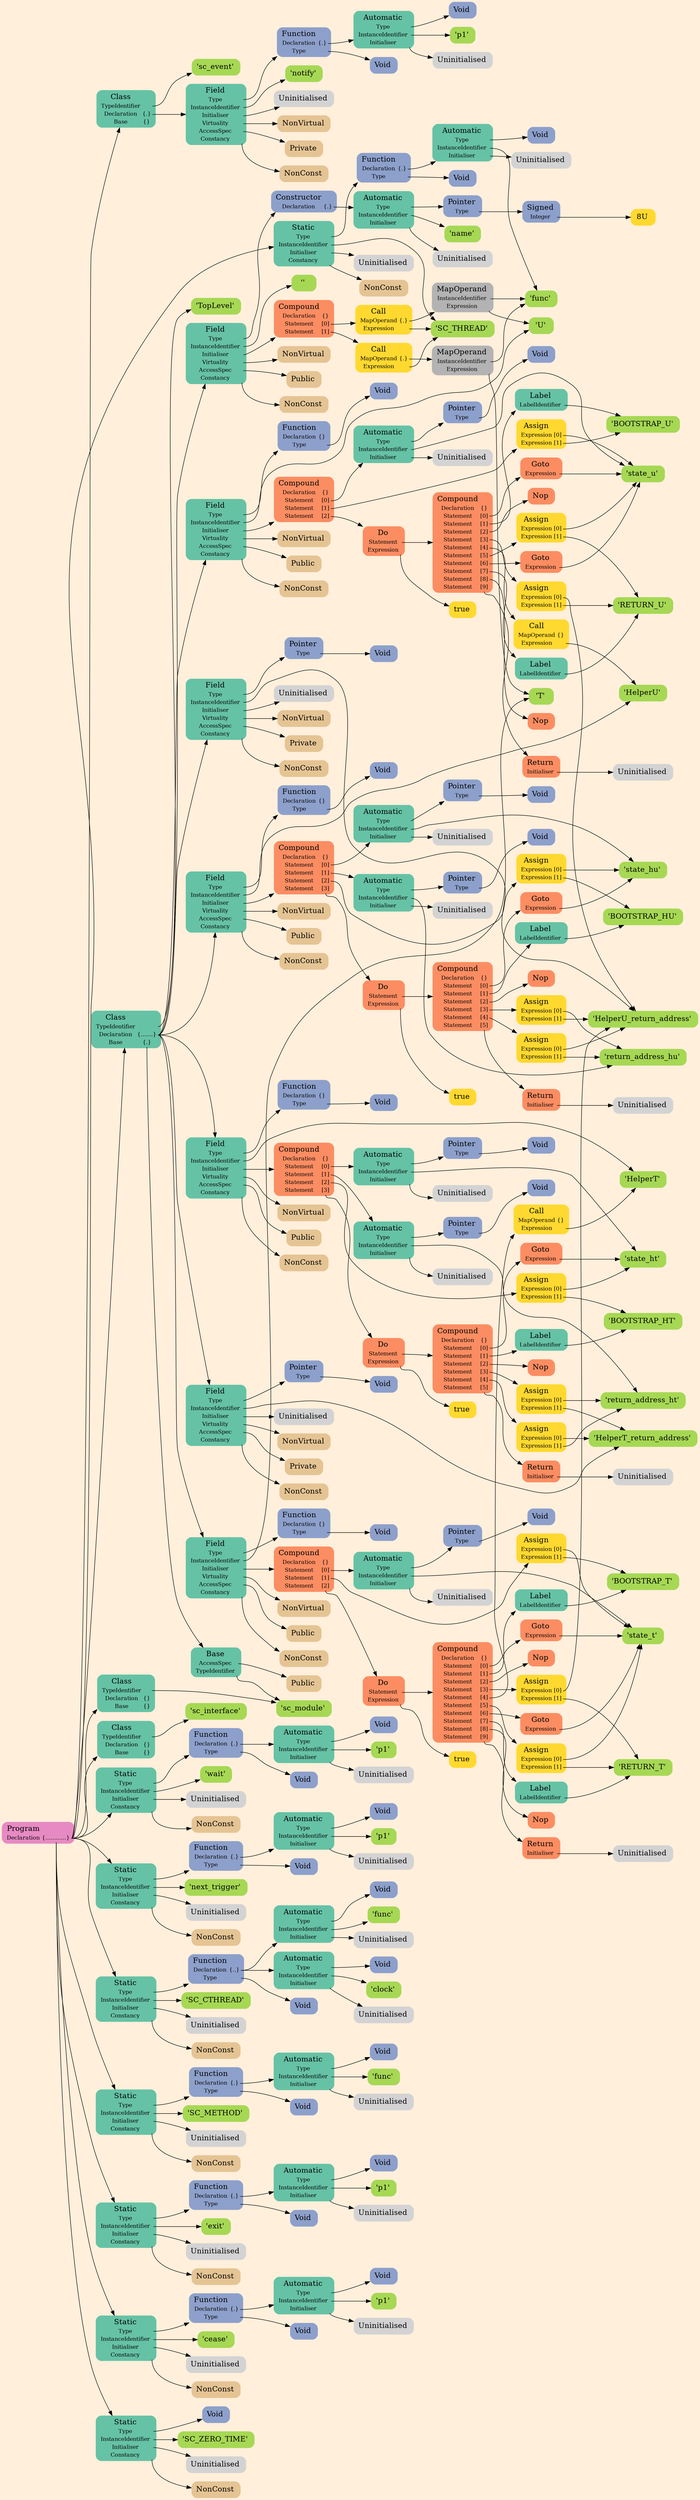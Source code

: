 digraph Inferno {
graph [
    rankdir = "LR"
    bgcolor = antiquewhite1
    color = black
    fontcolor = black
];
node [
];

// -------------------- node figure --------------------
"#I-2-1966" [
    shape = "plaintext"
    fillcolor = "/set28/4"
    label = <<TABLE BORDER="0" CELLBORDER="0" CELLSPACING="0">
     <TR><TD><FONT POINT-SIZE="16.0">Program</FONT></TD><TD></TD></TR>
     <TR><TD>Declaration</TD><TD PORT="port0">{............}</TD></TR>
    </TABLE>>
    style = "rounded,filled"
    fontsize = "12"
];

"#I-2-1968" [
    shape = "plaintext"
    fillcolor = "/set28/1"
    label = <<TABLE BORDER="0" CELLBORDER="0" CELLSPACING="0">
     <TR><TD><FONT POINT-SIZE="16.0">Class</FONT></TD><TD></TD></TR>
     <TR><TD>TypeIdentifier</TD><TD PORT="port0"></TD></TR>
     <TR><TD>Declaration</TD><TD PORT="port1">{.}</TD></TR>
     <TR><TD>Base</TD><TD PORT="port2">{}</TD></TR>
    </TABLE>>
    style = "rounded,filled"
    fontsize = "12"
];

"#I-2-1969" [
    shape = "plaintext"
    fillcolor = "/set28/5"
    label = <<TABLE BORDER="0" CELLBORDER="0" CELLSPACING="0">
     <TR><TD><FONT POINT-SIZE="16.0">'sc_event'</FONT></TD><TD></TD></TR>
    </TABLE>>
    style = "rounded,filled"
    fontsize = "12"
];

"#I-2-1978" [
    shape = "plaintext"
    fillcolor = "/set28/1"
    label = <<TABLE BORDER="0" CELLBORDER="0" CELLSPACING="0">
     <TR><TD><FONT POINT-SIZE="16.0">Field</FONT></TD><TD></TD></TR>
     <TR><TD>Type</TD><TD PORT="port0"></TD></TR>
     <TR><TD>InstanceIdentifier</TD><TD PORT="port1"></TD></TR>
     <TR><TD>Initialiser</TD><TD PORT="port2"></TD></TR>
     <TR><TD>Virtuality</TD><TD PORT="port3"></TD></TR>
     <TR><TD>AccessSpec</TD><TD PORT="port4"></TD></TR>
     <TR><TD>Constancy</TD><TD PORT="port5"></TD></TR>
    </TABLE>>
    style = "rounded,filled"
    fontsize = "12"
];

"#I-2-1981" [
    shape = "plaintext"
    fillcolor = "/set28/3"
    label = <<TABLE BORDER="0" CELLBORDER="0" CELLSPACING="0">
     <TR><TD><FONT POINT-SIZE="16.0">Function</FONT></TD><TD></TD></TR>
     <TR><TD>Declaration</TD><TD PORT="port0">{.}</TD></TR>
     <TR><TD>Type</TD><TD PORT="port1"></TD></TR>
    </TABLE>>
    style = "rounded,filled"
    fontsize = "12"
];

"#I-2-1972" [
    shape = "plaintext"
    fillcolor = "/set28/1"
    label = <<TABLE BORDER="0" CELLBORDER="0" CELLSPACING="0">
     <TR><TD><FONT POINT-SIZE="16.0">Automatic</FONT></TD><TD></TD></TR>
     <TR><TD>Type</TD><TD PORT="port0"></TD></TR>
     <TR><TD>InstanceIdentifier</TD><TD PORT="port1"></TD></TR>
     <TR><TD>Initialiser</TD><TD PORT="port2"></TD></TR>
    </TABLE>>
    style = "rounded,filled"
    fontsize = "12"
];

"#I-2-1974" [
    shape = "plaintext"
    fillcolor = "/set28/3"
    label = <<TABLE BORDER="0" CELLBORDER="0" CELLSPACING="0">
     <TR><TD><FONT POINT-SIZE="16.0">Void</FONT></TD><TD></TD></TR>
    </TABLE>>
    style = "rounded,filled"
    fontsize = "12"
];

"#I-2-1973" [
    shape = "plaintext"
    fillcolor = "/set28/5"
    label = <<TABLE BORDER="0" CELLBORDER="0" CELLSPACING="0">
     <TR><TD><FONT POINT-SIZE="16.0">'p1'</FONT></TD><TD></TD></TR>
    </TABLE>>
    style = "rounded,filled"
    fontsize = "12"
];

"#I-2-1975" [
    shape = "plaintext"
    label = <<TABLE BORDER="0" CELLBORDER="0" CELLSPACING="0">
     <TR><TD><FONT POINT-SIZE="16.0">Uninitialised</FONT></TD><TD></TD></TR>
    </TABLE>>
    style = "rounded,filled"
    fontsize = "12"
];

"#I-2-1982" [
    shape = "plaintext"
    fillcolor = "/set28/3"
    label = <<TABLE BORDER="0" CELLBORDER="0" CELLSPACING="0">
     <TR><TD><FONT POINT-SIZE="16.0">Void</FONT></TD><TD></TD></TR>
    </TABLE>>
    style = "rounded,filled"
    fontsize = "12"
];

"#I-2-1980" [
    shape = "plaintext"
    fillcolor = "/set28/5"
    label = <<TABLE BORDER="0" CELLBORDER="0" CELLSPACING="0">
     <TR><TD><FONT POINT-SIZE="16.0">'notify'</FONT></TD><TD></TD></TR>
    </TABLE>>
    style = "rounded,filled"
    fontsize = "12"
];

"#I-2-1983" [
    shape = "plaintext"
    label = <<TABLE BORDER="0" CELLBORDER="0" CELLSPACING="0">
     <TR><TD><FONT POINT-SIZE="16.0">Uninitialised</FONT></TD><TD></TD></TR>
    </TABLE>>
    style = "rounded,filled"
    fontsize = "12"
];

"#I-2-1979" [
    shape = "plaintext"
    fillcolor = "/set28/7"
    label = <<TABLE BORDER="0" CELLBORDER="0" CELLSPACING="0">
     <TR><TD><FONT POINT-SIZE="16.0">NonVirtual</FONT></TD><TD></TD></TR>
    </TABLE>>
    style = "rounded,filled"
    fontsize = "12"
];

"#I-2-1976" [
    shape = "plaintext"
    fillcolor = "/set28/7"
    label = <<TABLE BORDER="0" CELLBORDER="0" CELLSPACING="0">
     <TR><TD><FONT POINT-SIZE="16.0">Private</FONT></TD><TD></TD></TR>
    </TABLE>>
    style = "rounded,filled"
    fontsize = "12"
];

"#I-2-1977" [
    shape = "plaintext"
    fillcolor = "/set28/7"
    label = <<TABLE BORDER="0" CELLBORDER="0" CELLSPACING="0">
     <TR><TD><FONT POINT-SIZE="16.0">NonConst</FONT></TD><TD></TD></TR>
    </TABLE>>
    style = "rounded,filled"
    fontsize = "12"
];

"#I-2-1984" [
    shape = "plaintext"
    fillcolor = "/set28/1"
    label = <<TABLE BORDER="0" CELLBORDER="0" CELLSPACING="0">
     <TR><TD><FONT POINT-SIZE="16.0">Class</FONT></TD><TD></TD></TR>
     <TR><TD>TypeIdentifier</TD><TD PORT="port0"></TD></TR>
     <TR><TD>Declaration</TD><TD PORT="port1">{}</TD></TR>
     <TR><TD>Base</TD><TD PORT="port2">{}</TD></TR>
    </TABLE>>
    style = "rounded,filled"
    fontsize = "12"
];

"#I-2-1985" [
    shape = "plaintext"
    fillcolor = "/set28/5"
    label = <<TABLE BORDER="0" CELLBORDER="0" CELLSPACING="0">
     <TR><TD><FONT POINT-SIZE="16.0">'sc_module'</FONT></TD><TD></TD></TR>
    </TABLE>>
    style = "rounded,filled"
    fontsize = "12"
];

"#I-2-1986" [
    shape = "plaintext"
    fillcolor = "/set28/1"
    label = <<TABLE BORDER="0" CELLBORDER="0" CELLSPACING="0">
     <TR><TD><FONT POINT-SIZE="16.0">Class</FONT></TD><TD></TD></TR>
     <TR><TD>TypeIdentifier</TD><TD PORT="port0"></TD></TR>
     <TR><TD>Declaration</TD><TD PORT="port1">{}</TD></TR>
     <TR><TD>Base</TD><TD PORT="port2">{}</TD></TR>
    </TABLE>>
    style = "rounded,filled"
    fontsize = "12"
];

"#I-2-1987" [
    shape = "plaintext"
    fillcolor = "/set28/5"
    label = <<TABLE BORDER="0" CELLBORDER="0" CELLSPACING="0">
     <TR><TD><FONT POINT-SIZE="16.0">'sc_interface'</FONT></TD><TD></TD></TR>
    </TABLE>>
    style = "rounded,filled"
    fontsize = "12"
];

"#I-2-1996" [
    shape = "plaintext"
    fillcolor = "/set28/1"
    label = <<TABLE BORDER="0" CELLBORDER="0" CELLSPACING="0">
     <TR><TD><FONT POINT-SIZE="16.0">Static</FONT></TD><TD></TD></TR>
     <TR><TD>Type</TD><TD PORT="port0"></TD></TR>
     <TR><TD>InstanceIdentifier</TD><TD PORT="port1"></TD></TR>
     <TR><TD>Initialiser</TD><TD PORT="port2"></TD></TR>
     <TR><TD>Constancy</TD><TD PORT="port3"></TD></TR>
    </TABLE>>
    style = "rounded,filled"
    fontsize = "12"
];

"#I-2-1998" [
    shape = "plaintext"
    fillcolor = "/set28/3"
    label = <<TABLE BORDER="0" CELLBORDER="0" CELLSPACING="0">
     <TR><TD><FONT POINT-SIZE="16.0">Function</FONT></TD><TD></TD></TR>
     <TR><TD>Declaration</TD><TD PORT="port0">{.}</TD></TR>
     <TR><TD>Type</TD><TD PORT="port1"></TD></TR>
    </TABLE>>
    style = "rounded,filled"
    fontsize = "12"
];

"#I-2-1990" [
    shape = "plaintext"
    fillcolor = "/set28/1"
    label = <<TABLE BORDER="0" CELLBORDER="0" CELLSPACING="0">
     <TR><TD><FONT POINT-SIZE="16.0">Automatic</FONT></TD><TD></TD></TR>
     <TR><TD>Type</TD><TD PORT="port0"></TD></TR>
     <TR><TD>InstanceIdentifier</TD><TD PORT="port1"></TD></TR>
     <TR><TD>Initialiser</TD><TD PORT="port2"></TD></TR>
    </TABLE>>
    style = "rounded,filled"
    fontsize = "12"
];

"#I-2-1992" [
    shape = "plaintext"
    fillcolor = "/set28/3"
    label = <<TABLE BORDER="0" CELLBORDER="0" CELLSPACING="0">
     <TR><TD><FONT POINT-SIZE="16.0">Void</FONT></TD><TD></TD></TR>
    </TABLE>>
    style = "rounded,filled"
    fontsize = "12"
];

"#I-2-1991" [
    shape = "plaintext"
    fillcolor = "/set28/5"
    label = <<TABLE BORDER="0" CELLBORDER="0" CELLSPACING="0">
     <TR><TD><FONT POINT-SIZE="16.0">'p1'</FONT></TD><TD></TD></TR>
    </TABLE>>
    style = "rounded,filled"
    fontsize = "12"
];

"#I-2-1993" [
    shape = "plaintext"
    label = <<TABLE BORDER="0" CELLBORDER="0" CELLSPACING="0">
     <TR><TD><FONT POINT-SIZE="16.0">Uninitialised</FONT></TD><TD></TD></TR>
    </TABLE>>
    style = "rounded,filled"
    fontsize = "12"
];

"#I-2-1999" [
    shape = "plaintext"
    fillcolor = "/set28/3"
    label = <<TABLE BORDER="0" CELLBORDER="0" CELLSPACING="0">
     <TR><TD><FONT POINT-SIZE="16.0">Void</FONT></TD><TD></TD></TR>
    </TABLE>>
    style = "rounded,filled"
    fontsize = "12"
];

"#I-2-1997" [
    shape = "plaintext"
    fillcolor = "/set28/5"
    label = <<TABLE BORDER="0" CELLBORDER="0" CELLSPACING="0">
     <TR><TD><FONT POINT-SIZE="16.0">'wait'</FONT></TD><TD></TD></TR>
    </TABLE>>
    style = "rounded,filled"
    fontsize = "12"
];

"#I-2-2000" [
    shape = "plaintext"
    label = <<TABLE BORDER="0" CELLBORDER="0" CELLSPACING="0">
     <TR><TD><FONT POINT-SIZE="16.0">Uninitialised</FONT></TD><TD></TD></TR>
    </TABLE>>
    style = "rounded,filled"
    fontsize = "12"
];

"#I-2-1995" [
    shape = "plaintext"
    fillcolor = "/set28/7"
    label = <<TABLE BORDER="0" CELLBORDER="0" CELLSPACING="0">
     <TR><TD><FONT POINT-SIZE="16.0">NonConst</FONT></TD><TD></TD></TR>
    </TABLE>>
    style = "rounded,filled"
    fontsize = "12"
];

"#I-2-2009" [
    shape = "plaintext"
    fillcolor = "/set28/1"
    label = <<TABLE BORDER="0" CELLBORDER="0" CELLSPACING="0">
     <TR><TD><FONT POINT-SIZE="16.0">Static</FONT></TD><TD></TD></TR>
     <TR><TD>Type</TD><TD PORT="port0"></TD></TR>
     <TR><TD>InstanceIdentifier</TD><TD PORT="port1"></TD></TR>
     <TR><TD>Initialiser</TD><TD PORT="port2"></TD></TR>
     <TR><TD>Constancy</TD><TD PORT="port3"></TD></TR>
    </TABLE>>
    style = "rounded,filled"
    fontsize = "12"
];

"#I-2-2011" [
    shape = "plaintext"
    fillcolor = "/set28/3"
    label = <<TABLE BORDER="0" CELLBORDER="0" CELLSPACING="0">
     <TR><TD><FONT POINT-SIZE="16.0">Function</FONT></TD><TD></TD></TR>
     <TR><TD>Declaration</TD><TD PORT="port0">{.}</TD></TR>
     <TR><TD>Type</TD><TD PORT="port1"></TD></TR>
    </TABLE>>
    style = "rounded,filled"
    fontsize = "12"
];

"#I-2-2003" [
    shape = "plaintext"
    fillcolor = "/set28/1"
    label = <<TABLE BORDER="0" CELLBORDER="0" CELLSPACING="0">
     <TR><TD><FONT POINT-SIZE="16.0">Automatic</FONT></TD><TD></TD></TR>
     <TR><TD>Type</TD><TD PORT="port0"></TD></TR>
     <TR><TD>InstanceIdentifier</TD><TD PORT="port1"></TD></TR>
     <TR><TD>Initialiser</TD><TD PORT="port2"></TD></TR>
    </TABLE>>
    style = "rounded,filled"
    fontsize = "12"
];

"#I-2-2005" [
    shape = "plaintext"
    fillcolor = "/set28/3"
    label = <<TABLE BORDER="0" CELLBORDER="0" CELLSPACING="0">
     <TR><TD><FONT POINT-SIZE="16.0">Void</FONT></TD><TD></TD></TR>
    </TABLE>>
    style = "rounded,filled"
    fontsize = "12"
];

"#I-2-2004" [
    shape = "plaintext"
    fillcolor = "/set28/5"
    label = <<TABLE BORDER="0" CELLBORDER="0" CELLSPACING="0">
     <TR><TD><FONT POINT-SIZE="16.0">'p1'</FONT></TD><TD></TD></TR>
    </TABLE>>
    style = "rounded,filled"
    fontsize = "12"
];

"#I-2-2006" [
    shape = "plaintext"
    label = <<TABLE BORDER="0" CELLBORDER="0" CELLSPACING="0">
     <TR><TD><FONT POINT-SIZE="16.0">Uninitialised</FONT></TD><TD></TD></TR>
    </TABLE>>
    style = "rounded,filled"
    fontsize = "12"
];

"#I-2-2012" [
    shape = "plaintext"
    fillcolor = "/set28/3"
    label = <<TABLE BORDER="0" CELLBORDER="0" CELLSPACING="0">
     <TR><TD><FONT POINT-SIZE="16.0">Void</FONT></TD><TD></TD></TR>
    </TABLE>>
    style = "rounded,filled"
    fontsize = "12"
];

"#I-2-2010" [
    shape = "plaintext"
    fillcolor = "/set28/5"
    label = <<TABLE BORDER="0" CELLBORDER="0" CELLSPACING="0">
     <TR><TD><FONT POINT-SIZE="16.0">'next_trigger'</FONT></TD><TD></TD></TR>
    </TABLE>>
    style = "rounded,filled"
    fontsize = "12"
];

"#I-2-2013" [
    shape = "plaintext"
    label = <<TABLE BORDER="0" CELLBORDER="0" CELLSPACING="0">
     <TR><TD><FONT POINT-SIZE="16.0">Uninitialised</FONT></TD><TD></TD></TR>
    </TABLE>>
    style = "rounded,filled"
    fontsize = "12"
];

"#I-2-2008" [
    shape = "plaintext"
    fillcolor = "/set28/7"
    label = <<TABLE BORDER="0" CELLBORDER="0" CELLSPACING="0">
     <TR><TD><FONT POINT-SIZE="16.0">NonConst</FONT></TD><TD></TD></TR>
    </TABLE>>
    style = "rounded,filled"
    fontsize = "12"
];

"#I-2-2022" [
    shape = "plaintext"
    fillcolor = "/set28/1"
    label = <<TABLE BORDER="0" CELLBORDER="0" CELLSPACING="0">
     <TR><TD><FONT POINT-SIZE="16.0">Static</FONT></TD><TD></TD></TR>
     <TR><TD>Type</TD><TD PORT="port0"></TD></TR>
     <TR><TD>InstanceIdentifier</TD><TD PORT="port1"></TD></TR>
     <TR><TD>Initialiser</TD><TD PORT="port2"></TD></TR>
     <TR><TD>Constancy</TD><TD PORT="port3"></TD></TR>
    </TABLE>>
    style = "rounded,filled"
    fontsize = "12"
];

"#I-2-2024" [
    shape = "plaintext"
    fillcolor = "/set28/3"
    label = <<TABLE BORDER="0" CELLBORDER="0" CELLSPACING="0">
     <TR><TD><FONT POINT-SIZE="16.0">Function</FONT></TD><TD></TD></TR>
     <TR><TD>Declaration</TD><TD PORT="port0">{.}</TD></TR>
     <TR><TD>Type</TD><TD PORT="port1"></TD></TR>
    </TABLE>>
    style = "rounded,filled"
    fontsize = "12"
];

"#I-2-2016" [
    shape = "plaintext"
    fillcolor = "/set28/1"
    label = <<TABLE BORDER="0" CELLBORDER="0" CELLSPACING="0">
     <TR><TD><FONT POINT-SIZE="16.0">Automatic</FONT></TD><TD></TD></TR>
     <TR><TD>Type</TD><TD PORT="port0"></TD></TR>
     <TR><TD>InstanceIdentifier</TD><TD PORT="port1"></TD></TR>
     <TR><TD>Initialiser</TD><TD PORT="port2"></TD></TR>
    </TABLE>>
    style = "rounded,filled"
    fontsize = "12"
];

"#I-2-2018" [
    shape = "plaintext"
    fillcolor = "/set28/3"
    label = <<TABLE BORDER="0" CELLBORDER="0" CELLSPACING="0">
     <TR><TD><FONT POINT-SIZE="16.0">Void</FONT></TD><TD></TD></TR>
    </TABLE>>
    style = "rounded,filled"
    fontsize = "12"
];

"#I-2-2017" [
    shape = "plaintext"
    fillcolor = "/set28/5"
    label = <<TABLE BORDER="0" CELLBORDER="0" CELLSPACING="0">
     <TR><TD><FONT POINT-SIZE="16.0">'func'</FONT></TD><TD></TD></TR>
    </TABLE>>
    style = "rounded,filled"
    fontsize = "12"
];

"#I-2-2019" [
    shape = "plaintext"
    label = <<TABLE BORDER="0" CELLBORDER="0" CELLSPACING="0">
     <TR><TD><FONT POINT-SIZE="16.0">Uninitialised</FONT></TD><TD></TD></TR>
    </TABLE>>
    style = "rounded,filled"
    fontsize = "12"
];

"#I-2-2025" [
    shape = "plaintext"
    fillcolor = "/set28/3"
    label = <<TABLE BORDER="0" CELLBORDER="0" CELLSPACING="0">
     <TR><TD><FONT POINT-SIZE="16.0">Void</FONT></TD><TD></TD></TR>
    </TABLE>>
    style = "rounded,filled"
    fontsize = "12"
];

"#I-2-2023" [
    shape = "plaintext"
    fillcolor = "/set28/5"
    label = <<TABLE BORDER="0" CELLBORDER="0" CELLSPACING="0">
     <TR><TD><FONT POINT-SIZE="16.0">'SC_THREAD'</FONT></TD><TD></TD></TR>
    </TABLE>>
    style = "rounded,filled"
    fontsize = "12"
];

"#I-2-2026" [
    shape = "plaintext"
    label = <<TABLE BORDER="0" CELLBORDER="0" CELLSPACING="0">
     <TR><TD><FONT POINT-SIZE="16.0">Uninitialised</FONT></TD><TD></TD></TR>
    </TABLE>>
    style = "rounded,filled"
    fontsize = "12"
];

"#I-2-2021" [
    shape = "plaintext"
    fillcolor = "/set28/7"
    label = <<TABLE BORDER="0" CELLBORDER="0" CELLSPACING="0">
     <TR><TD><FONT POINT-SIZE="16.0">NonConst</FONT></TD><TD></TD></TR>
    </TABLE>>
    style = "rounded,filled"
    fontsize = "12"
];

"#I-2-2041" [
    shape = "plaintext"
    fillcolor = "/set28/1"
    label = <<TABLE BORDER="0" CELLBORDER="0" CELLSPACING="0">
     <TR><TD><FONT POINT-SIZE="16.0">Static</FONT></TD><TD></TD></TR>
     <TR><TD>Type</TD><TD PORT="port0"></TD></TR>
     <TR><TD>InstanceIdentifier</TD><TD PORT="port1"></TD></TR>
     <TR><TD>Initialiser</TD><TD PORT="port2"></TD></TR>
     <TR><TD>Constancy</TD><TD PORT="port3"></TD></TR>
    </TABLE>>
    style = "rounded,filled"
    fontsize = "12"
];

"#I-2-2043" [
    shape = "plaintext"
    fillcolor = "/set28/3"
    label = <<TABLE BORDER="0" CELLBORDER="0" CELLSPACING="0">
     <TR><TD><FONT POINT-SIZE="16.0">Function</FONT></TD><TD></TD></TR>
     <TR><TD>Declaration</TD><TD PORT="port0">{..}</TD></TR>
     <TR><TD>Type</TD><TD PORT="port1"></TD></TR>
    </TABLE>>
    style = "rounded,filled"
    fontsize = "12"
];

"#I-2-2029" [
    shape = "plaintext"
    fillcolor = "/set28/1"
    label = <<TABLE BORDER="0" CELLBORDER="0" CELLSPACING="0">
     <TR><TD><FONT POINT-SIZE="16.0">Automatic</FONT></TD><TD></TD></TR>
     <TR><TD>Type</TD><TD PORT="port0"></TD></TR>
     <TR><TD>InstanceIdentifier</TD><TD PORT="port1"></TD></TR>
     <TR><TD>Initialiser</TD><TD PORT="port2"></TD></TR>
    </TABLE>>
    style = "rounded,filled"
    fontsize = "12"
];

"#I-2-2031" [
    shape = "plaintext"
    fillcolor = "/set28/3"
    label = <<TABLE BORDER="0" CELLBORDER="0" CELLSPACING="0">
     <TR><TD><FONT POINT-SIZE="16.0">Void</FONT></TD><TD></TD></TR>
    </TABLE>>
    style = "rounded,filled"
    fontsize = "12"
];

"#I-2-2030" [
    shape = "plaintext"
    fillcolor = "/set28/5"
    label = <<TABLE BORDER="0" CELLBORDER="0" CELLSPACING="0">
     <TR><TD><FONT POINT-SIZE="16.0">'func'</FONT></TD><TD></TD></TR>
    </TABLE>>
    style = "rounded,filled"
    fontsize = "12"
];

"#I-2-2032" [
    shape = "plaintext"
    label = <<TABLE BORDER="0" CELLBORDER="0" CELLSPACING="0">
     <TR><TD><FONT POINT-SIZE="16.0">Uninitialised</FONT></TD><TD></TD></TR>
    </TABLE>>
    style = "rounded,filled"
    fontsize = "12"
];

"#I-2-2035" [
    shape = "plaintext"
    fillcolor = "/set28/1"
    label = <<TABLE BORDER="0" CELLBORDER="0" CELLSPACING="0">
     <TR><TD><FONT POINT-SIZE="16.0">Automatic</FONT></TD><TD></TD></TR>
     <TR><TD>Type</TD><TD PORT="port0"></TD></TR>
     <TR><TD>InstanceIdentifier</TD><TD PORT="port1"></TD></TR>
     <TR><TD>Initialiser</TD><TD PORT="port2"></TD></TR>
    </TABLE>>
    style = "rounded,filled"
    fontsize = "12"
];

"#I-2-2037" [
    shape = "plaintext"
    fillcolor = "/set28/3"
    label = <<TABLE BORDER="0" CELLBORDER="0" CELLSPACING="0">
     <TR><TD><FONT POINT-SIZE="16.0">Void</FONT></TD><TD></TD></TR>
    </TABLE>>
    style = "rounded,filled"
    fontsize = "12"
];

"#I-2-2036" [
    shape = "plaintext"
    fillcolor = "/set28/5"
    label = <<TABLE BORDER="0" CELLBORDER="0" CELLSPACING="0">
     <TR><TD><FONT POINT-SIZE="16.0">'clock'</FONT></TD><TD></TD></TR>
    </TABLE>>
    style = "rounded,filled"
    fontsize = "12"
];

"#I-2-2038" [
    shape = "plaintext"
    label = <<TABLE BORDER="0" CELLBORDER="0" CELLSPACING="0">
     <TR><TD><FONT POINT-SIZE="16.0">Uninitialised</FONT></TD><TD></TD></TR>
    </TABLE>>
    style = "rounded,filled"
    fontsize = "12"
];

"#I-2-2044" [
    shape = "plaintext"
    fillcolor = "/set28/3"
    label = <<TABLE BORDER="0" CELLBORDER="0" CELLSPACING="0">
     <TR><TD><FONT POINT-SIZE="16.0">Void</FONT></TD><TD></TD></TR>
    </TABLE>>
    style = "rounded,filled"
    fontsize = "12"
];

"#I-2-2042" [
    shape = "plaintext"
    fillcolor = "/set28/5"
    label = <<TABLE BORDER="0" CELLBORDER="0" CELLSPACING="0">
     <TR><TD><FONT POINT-SIZE="16.0">'SC_CTHREAD'</FONT></TD><TD></TD></TR>
    </TABLE>>
    style = "rounded,filled"
    fontsize = "12"
];

"#I-2-2045" [
    shape = "plaintext"
    label = <<TABLE BORDER="0" CELLBORDER="0" CELLSPACING="0">
     <TR><TD><FONT POINT-SIZE="16.0">Uninitialised</FONT></TD><TD></TD></TR>
    </TABLE>>
    style = "rounded,filled"
    fontsize = "12"
];

"#I-2-2040" [
    shape = "plaintext"
    fillcolor = "/set28/7"
    label = <<TABLE BORDER="0" CELLBORDER="0" CELLSPACING="0">
     <TR><TD><FONT POINT-SIZE="16.0">NonConst</FONT></TD><TD></TD></TR>
    </TABLE>>
    style = "rounded,filled"
    fontsize = "12"
];

"#I-2-2054" [
    shape = "plaintext"
    fillcolor = "/set28/1"
    label = <<TABLE BORDER="0" CELLBORDER="0" CELLSPACING="0">
     <TR><TD><FONT POINT-SIZE="16.0">Static</FONT></TD><TD></TD></TR>
     <TR><TD>Type</TD><TD PORT="port0"></TD></TR>
     <TR><TD>InstanceIdentifier</TD><TD PORT="port1"></TD></TR>
     <TR><TD>Initialiser</TD><TD PORT="port2"></TD></TR>
     <TR><TD>Constancy</TD><TD PORT="port3"></TD></TR>
    </TABLE>>
    style = "rounded,filled"
    fontsize = "12"
];

"#I-2-2056" [
    shape = "plaintext"
    fillcolor = "/set28/3"
    label = <<TABLE BORDER="0" CELLBORDER="0" CELLSPACING="0">
     <TR><TD><FONT POINT-SIZE="16.0">Function</FONT></TD><TD></TD></TR>
     <TR><TD>Declaration</TD><TD PORT="port0">{.}</TD></TR>
     <TR><TD>Type</TD><TD PORT="port1"></TD></TR>
    </TABLE>>
    style = "rounded,filled"
    fontsize = "12"
];

"#I-2-2048" [
    shape = "plaintext"
    fillcolor = "/set28/1"
    label = <<TABLE BORDER="0" CELLBORDER="0" CELLSPACING="0">
     <TR><TD><FONT POINT-SIZE="16.0">Automatic</FONT></TD><TD></TD></TR>
     <TR><TD>Type</TD><TD PORT="port0"></TD></TR>
     <TR><TD>InstanceIdentifier</TD><TD PORT="port1"></TD></TR>
     <TR><TD>Initialiser</TD><TD PORT="port2"></TD></TR>
    </TABLE>>
    style = "rounded,filled"
    fontsize = "12"
];

"#I-2-2050" [
    shape = "plaintext"
    fillcolor = "/set28/3"
    label = <<TABLE BORDER="0" CELLBORDER="0" CELLSPACING="0">
     <TR><TD><FONT POINT-SIZE="16.0">Void</FONT></TD><TD></TD></TR>
    </TABLE>>
    style = "rounded,filled"
    fontsize = "12"
];

"#I-2-2049" [
    shape = "plaintext"
    fillcolor = "/set28/5"
    label = <<TABLE BORDER="0" CELLBORDER="0" CELLSPACING="0">
     <TR><TD><FONT POINT-SIZE="16.0">'func'</FONT></TD><TD></TD></TR>
    </TABLE>>
    style = "rounded,filled"
    fontsize = "12"
];

"#I-2-2051" [
    shape = "plaintext"
    label = <<TABLE BORDER="0" CELLBORDER="0" CELLSPACING="0">
     <TR><TD><FONT POINT-SIZE="16.0">Uninitialised</FONT></TD><TD></TD></TR>
    </TABLE>>
    style = "rounded,filled"
    fontsize = "12"
];

"#I-2-2057" [
    shape = "plaintext"
    fillcolor = "/set28/3"
    label = <<TABLE BORDER="0" CELLBORDER="0" CELLSPACING="0">
     <TR><TD><FONT POINT-SIZE="16.0">Void</FONT></TD><TD></TD></TR>
    </TABLE>>
    style = "rounded,filled"
    fontsize = "12"
];

"#I-2-2055" [
    shape = "plaintext"
    fillcolor = "/set28/5"
    label = <<TABLE BORDER="0" CELLBORDER="0" CELLSPACING="0">
     <TR><TD><FONT POINT-SIZE="16.0">'SC_METHOD'</FONT></TD><TD></TD></TR>
    </TABLE>>
    style = "rounded,filled"
    fontsize = "12"
];

"#I-2-2058" [
    shape = "plaintext"
    label = <<TABLE BORDER="0" CELLBORDER="0" CELLSPACING="0">
     <TR><TD><FONT POINT-SIZE="16.0">Uninitialised</FONT></TD><TD></TD></TR>
    </TABLE>>
    style = "rounded,filled"
    fontsize = "12"
];

"#I-2-2053" [
    shape = "plaintext"
    fillcolor = "/set28/7"
    label = <<TABLE BORDER="0" CELLBORDER="0" CELLSPACING="0">
     <TR><TD><FONT POINT-SIZE="16.0">NonConst</FONT></TD><TD></TD></TR>
    </TABLE>>
    style = "rounded,filled"
    fontsize = "12"
];

"#I-2-2067" [
    shape = "plaintext"
    fillcolor = "/set28/1"
    label = <<TABLE BORDER="0" CELLBORDER="0" CELLSPACING="0">
     <TR><TD><FONT POINT-SIZE="16.0">Static</FONT></TD><TD></TD></TR>
     <TR><TD>Type</TD><TD PORT="port0"></TD></TR>
     <TR><TD>InstanceIdentifier</TD><TD PORT="port1"></TD></TR>
     <TR><TD>Initialiser</TD><TD PORT="port2"></TD></TR>
     <TR><TD>Constancy</TD><TD PORT="port3"></TD></TR>
    </TABLE>>
    style = "rounded,filled"
    fontsize = "12"
];

"#I-2-2069" [
    shape = "plaintext"
    fillcolor = "/set28/3"
    label = <<TABLE BORDER="0" CELLBORDER="0" CELLSPACING="0">
     <TR><TD><FONT POINT-SIZE="16.0">Function</FONT></TD><TD></TD></TR>
     <TR><TD>Declaration</TD><TD PORT="port0">{.}</TD></TR>
     <TR><TD>Type</TD><TD PORT="port1"></TD></TR>
    </TABLE>>
    style = "rounded,filled"
    fontsize = "12"
];

"#I-2-2061" [
    shape = "plaintext"
    fillcolor = "/set28/1"
    label = <<TABLE BORDER="0" CELLBORDER="0" CELLSPACING="0">
     <TR><TD><FONT POINT-SIZE="16.0">Automatic</FONT></TD><TD></TD></TR>
     <TR><TD>Type</TD><TD PORT="port0"></TD></TR>
     <TR><TD>InstanceIdentifier</TD><TD PORT="port1"></TD></TR>
     <TR><TD>Initialiser</TD><TD PORT="port2"></TD></TR>
    </TABLE>>
    style = "rounded,filled"
    fontsize = "12"
];

"#I-2-2063" [
    shape = "plaintext"
    fillcolor = "/set28/3"
    label = <<TABLE BORDER="0" CELLBORDER="0" CELLSPACING="0">
     <TR><TD><FONT POINT-SIZE="16.0">Void</FONT></TD><TD></TD></TR>
    </TABLE>>
    style = "rounded,filled"
    fontsize = "12"
];

"#I-2-2062" [
    shape = "plaintext"
    fillcolor = "/set28/5"
    label = <<TABLE BORDER="0" CELLBORDER="0" CELLSPACING="0">
     <TR><TD><FONT POINT-SIZE="16.0">'p1'</FONT></TD><TD></TD></TR>
    </TABLE>>
    style = "rounded,filled"
    fontsize = "12"
];

"#I-2-2064" [
    shape = "plaintext"
    label = <<TABLE BORDER="0" CELLBORDER="0" CELLSPACING="0">
     <TR><TD><FONT POINT-SIZE="16.0">Uninitialised</FONT></TD><TD></TD></TR>
    </TABLE>>
    style = "rounded,filled"
    fontsize = "12"
];

"#I-2-2070" [
    shape = "plaintext"
    fillcolor = "/set28/3"
    label = <<TABLE BORDER="0" CELLBORDER="0" CELLSPACING="0">
     <TR><TD><FONT POINT-SIZE="16.0">Void</FONT></TD><TD></TD></TR>
    </TABLE>>
    style = "rounded,filled"
    fontsize = "12"
];

"#I-2-2068" [
    shape = "plaintext"
    fillcolor = "/set28/5"
    label = <<TABLE BORDER="0" CELLBORDER="0" CELLSPACING="0">
     <TR><TD><FONT POINT-SIZE="16.0">'exit'</FONT></TD><TD></TD></TR>
    </TABLE>>
    style = "rounded,filled"
    fontsize = "12"
];

"#I-2-2071" [
    shape = "plaintext"
    label = <<TABLE BORDER="0" CELLBORDER="0" CELLSPACING="0">
     <TR><TD><FONT POINT-SIZE="16.0">Uninitialised</FONT></TD><TD></TD></TR>
    </TABLE>>
    style = "rounded,filled"
    fontsize = "12"
];

"#I-2-2066" [
    shape = "plaintext"
    fillcolor = "/set28/7"
    label = <<TABLE BORDER="0" CELLBORDER="0" CELLSPACING="0">
     <TR><TD><FONT POINT-SIZE="16.0">NonConst</FONT></TD><TD></TD></TR>
    </TABLE>>
    style = "rounded,filled"
    fontsize = "12"
];

"#I-2-2080" [
    shape = "plaintext"
    fillcolor = "/set28/1"
    label = <<TABLE BORDER="0" CELLBORDER="0" CELLSPACING="0">
     <TR><TD><FONT POINT-SIZE="16.0">Static</FONT></TD><TD></TD></TR>
     <TR><TD>Type</TD><TD PORT="port0"></TD></TR>
     <TR><TD>InstanceIdentifier</TD><TD PORT="port1"></TD></TR>
     <TR><TD>Initialiser</TD><TD PORT="port2"></TD></TR>
     <TR><TD>Constancy</TD><TD PORT="port3"></TD></TR>
    </TABLE>>
    style = "rounded,filled"
    fontsize = "12"
];

"#I-2-2082" [
    shape = "plaintext"
    fillcolor = "/set28/3"
    label = <<TABLE BORDER="0" CELLBORDER="0" CELLSPACING="0">
     <TR><TD><FONT POINT-SIZE="16.0">Function</FONT></TD><TD></TD></TR>
     <TR><TD>Declaration</TD><TD PORT="port0">{.}</TD></TR>
     <TR><TD>Type</TD><TD PORT="port1"></TD></TR>
    </TABLE>>
    style = "rounded,filled"
    fontsize = "12"
];

"#I-2-2074" [
    shape = "plaintext"
    fillcolor = "/set28/1"
    label = <<TABLE BORDER="0" CELLBORDER="0" CELLSPACING="0">
     <TR><TD><FONT POINT-SIZE="16.0">Automatic</FONT></TD><TD></TD></TR>
     <TR><TD>Type</TD><TD PORT="port0"></TD></TR>
     <TR><TD>InstanceIdentifier</TD><TD PORT="port1"></TD></TR>
     <TR><TD>Initialiser</TD><TD PORT="port2"></TD></TR>
    </TABLE>>
    style = "rounded,filled"
    fontsize = "12"
];

"#I-2-2076" [
    shape = "plaintext"
    fillcolor = "/set28/3"
    label = <<TABLE BORDER="0" CELLBORDER="0" CELLSPACING="0">
     <TR><TD><FONT POINT-SIZE="16.0">Void</FONT></TD><TD></TD></TR>
    </TABLE>>
    style = "rounded,filled"
    fontsize = "12"
];

"#I-2-2075" [
    shape = "plaintext"
    fillcolor = "/set28/5"
    label = <<TABLE BORDER="0" CELLBORDER="0" CELLSPACING="0">
     <TR><TD><FONT POINT-SIZE="16.0">'p1'</FONT></TD><TD></TD></TR>
    </TABLE>>
    style = "rounded,filled"
    fontsize = "12"
];

"#I-2-2077" [
    shape = "plaintext"
    label = <<TABLE BORDER="0" CELLBORDER="0" CELLSPACING="0">
     <TR><TD><FONT POINT-SIZE="16.0">Uninitialised</FONT></TD><TD></TD></TR>
    </TABLE>>
    style = "rounded,filled"
    fontsize = "12"
];

"#I-2-2083" [
    shape = "plaintext"
    fillcolor = "/set28/3"
    label = <<TABLE BORDER="0" CELLBORDER="0" CELLSPACING="0">
     <TR><TD><FONT POINT-SIZE="16.0">Void</FONT></TD><TD></TD></TR>
    </TABLE>>
    style = "rounded,filled"
    fontsize = "12"
];

"#I-2-2081" [
    shape = "plaintext"
    fillcolor = "/set28/5"
    label = <<TABLE BORDER="0" CELLBORDER="0" CELLSPACING="0">
     <TR><TD><FONT POINT-SIZE="16.0">'cease'</FONT></TD><TD></TD></TR>
    </TABLE>>
    style = "rounded,filled"
    fontsize = "12"
];

"#I-2-2084" [
    shape = "plaintext"
    label = <<TABLE BORDER="0" CELLBORDER="0" CELLSPACING="0">
     <TR><TD><FONT POINT-SIZE="16.0">Uninitialised</FONT></TD><TD></TD></TR>
    </TABLE>>
    style = "rounded,filled"
    fontsize = "12"
];

"#I-2-2079" [
    shape = "plaintext"
    fillcolor = "/set28/7"
    label = <<TABLE BORDER="0" CELLBORDER="0" CELLSPACING="0">
     <TR><TD><FONT POINT-SIZE="16.0">NonConst</FONT></TD><TD></TD></TR>
    </TABLE>>
    style = "rounded,filled"
    fontsize = "12"
];

"#I-2-2087" [
    shape = "plaintext"
    fillcolor = "/set28/1"
    label = <<TABLE BORDER="0" CELLBORDER="0" CELLSPACING="0">
     <TR><TD><FONT POINT-SIZE="16.0">Static</FONT></TD><TD></TD></TR>
     <TR><TD>Type</TD><TD PORT="port0"></TD></TR>
     <TR><TD>InstanceIdentifier</TD><TD PORT="port1"></TD></TR>
     <TR><TD>Initialiser</TD><TD PORT="port2"></TD></TR>
     <TR><TD>Constancy</TD><TD PORT="port3"></TD></TR>
    </TABLE>>
    style = "rounded,filled"
    fontsize = "12"
];

"#I-2-2089" [
    shape = "plaintext"
    fillcolor = "/set28/3"
    label = <<TABLE BORDER="0" CELLBORDER="0" CELLSPACING="0">
     <TR><TD><FONT POINT-SIZE="16.0">Void</FONT></TD><TD></TD></TR>
    </TABLE>>
    style = "rounded,filled"
    fontsize = "12"
];

"#I-2-2088" [
    shape = "plaintext"
    fillcolor = "/set28/5"
    label = <<TABLE BORDER="0" CELLBORDER="0" CELLSPACING="0">
     <TR><TD><FONT POINT-SIZE="16.0">'SC_ZERO_TIME'</FONT></TD><TD></TD></TR>
    </TABLE>>
    style = "rounded,filled"
    fontsize = "12"
];

"#I-2-2090" [
    shape = "plaintext"
    label = <<TABLE BORDER="0" CELLBORDER="0" CELLSPACING="0">
     <TR><TD><FONT POINT-SIZE="16.0">Uninitialised</FONT></TD><TD></TD></TR>
    </TABLE>>
    style = "rounded,filled"
    fontsize = "12"
];

"#I-2-2086" [
    shape = "plaintext"
    fillcolor = "/set28/7"
    label = <<TABLE BORDER="0" CELLBORDER="0" CELLSPACING="0">
     <TR><TD><FONT POINT-SIZE="16.0">NonConst</FONT></TD><TD></TD></TR>
    </TABLE>>
    style = "rounded,filled"
    fontsize = "12"
];

"#I-2-2098" [
    shape = "plaintext"
    fillcolor = "/set28/1"
    label = <<TABLE BORDER="0" CELLBORDER="0" CELLSPACING="0">
     <TR><TD><FONT POINT-SIZE="16.0">Class</FONT></TD><TD></TD></TR>
     <TR><TD>TypeIdentifier</TD><TD PORT="port0"></TD></TR>
     <TR><TD>Declaration</TD><TD PORT="port1">{.......}</TD></TR>
     <TR><TD>Base</TD><TD PORT="port2">{.}</TD></TR>
    </TABLE>>
    style = "rounded,filled"
    fontsize = "12"
];

"#I-2-2099" [
    shape = "plaintext"
    fillcolor = "/set28/5"
    label = <<TABLE BORDER="0" CELLBORDER="0" CELLSPACING="0">
     <TR><TD><FONT POINT-SIZE="16.0">'TopLevel'</FONT></TD><TD></TD></TR>
    </TABLE>>
    style = "rounded,filled"
    fontsize = "12"
];

"#I-2-2112" [
    shape = "plaintext"
    fillcolor = "/set28/1"
    label = <<TABLE BORDER="0" CELLBORDER="0" CELLSPACING="0">
     <TR><TD><FONT POINT-SIZE="16.0">Field</FONT></TD><TD></TD></TR>
     <TR><TD>Type</TD><TD PORT="port0"></TD></TR>
     <TR><TD>InstanceIdentifier</TD><TD PORT="port1"></TD></TR>
     <TR><TD>Initialiser</TD><TD PORT="port2"></TD></TR>
     <TR><TD>Virtuality</TD><TD PORT="port3"></TD></TR>
     <TR><TD>AccessSpec</TD><TD PORT="port4"></TD></TR>
     <TR><TD>Constancy</TD><TD PORT="port5"></TD></TR>
    </TABLE>>
    style = "rounded,filled"
    fontsize = "12"
];

"#I-2-2115" [
    shape = "plaintext"
    fillcolor = "/set28/3"
    label = <<TABLE BORDER="0" CELLBORDER="0" CELLSPACING="0">
     <TR><TD><FONT POINT-SIZE="16.0">Constructor</FONT></TD><TD></TD></TR>
     <TR><TD>Declaration</TD><TD PORT="port0">{.}</TD></TR>
    </TABLE>>
    style = "rounded,filled"
    fontsize = "12"
];

"#I-2-2104" [
    shape = "plaintext"
    fillcolor = "/set28/1"
    label = <<TABLE BORDER="0" CELLBORDER="0" CELLSPACING="0">
     <TR><TD><FONT POINT-SIZE="16.0">Automatic</FONT></TD><TD></TD></TR>
     <TR><TD>Type</TD><TD PORT="port0"></TD></TR>
     <TR><TD>InstanceIdentifier</TD><TD PORT="port1"></TD></TR>
     <TR><TD>Initialiser</TD><TD PORT="port2"></TD></TR>
    </TABLE>>
    style = "rounded,filled"
    fontsize = "12"
];

"#I-2-2106" [
    shape = "plaintext"
    fillcolor = "/set28/3"
    label = <<TABLE BORDER="0" CELLBORDER="0" CELLSPACING="0">
     <TR><TD><FONT POINT-SIZE="16.0">Pointer</FONT></TD><TD></TD></TR>
     <TR><TD>Type</TD><TD PORT="port0"></TD></TR>
    </TABLE>>
    style = "rounded,filled"
    fontsize = "12"
];

"#I-2-2107" [
    shape = "plaintext"
    fillcolor = "/set28/3"
    label = <<TABLE BORDER="0" CELLBORDER="0" CELLSPACING="0">
     <TR><TD><FONT POINT-SIZE="16.0">Signed</FONT></TD><TD></TD></TR>
     <TR><TD>Integer</TD><TD PORT="port0"></TD></TR>
    </TABLE>>
    style = "rounded,filled"
    fontsize = "12"
];

"#I-2-2108" [
    shape = "plaintext"
    fillcolor = "/set28/6"
    label = <<TABLE BORDER="0" CELLBORDER="0" CELLSPACING="0">
     <TR><TD><FONT POINT-SIZE="16.0">8U</FONT></TD><TD></TD></TR>
    </TABLE>>
    style = "rounded,filled"
    fontsize = "12"
];

"#I-2-2105" [
    shape = "plaintext"
    fillcolor = "/set28/5"
    label = <<TABLE BORDER="0" CELLBORDER="0" CELLSPACING="0">
     <TR><TD><FONT POINT-SIZE="16.0">'name'</FONT></TD><TD></TD></TR>
    </TABLE>>
    style = "rounded,filled"
    fontsize = "12"
];

"#I-2-2109" [
    shape = "plaintext"
    label = <<TABLE BORDER="0" CELLBORDER="0" CELLSPACING="0">
     <TR><TD><FONT POINT-SIZE="16.0">Uninitialised</FONT></TD><TD></TD></TR>
    </TABLE>>
    style = "rounded,filled"
    fontsize = "12"
];

"#I-2-2114" [
    shape = "plaintext"
    fillcolor = "/set28/5"
    label = <<TABLE BORDER="0" CELLBORDER="0" CELLSPACING="0">
     <TR><TD><FONT POINT-SIZE="16.0">''</FONT></TD><TD></TD></TR>
    </TABLE>>
    style = "rounded,filled"
    fontsize = "12"
];

"#I-2-2170" [
    shape = "plaintext"
    fillcolor = "/set28/2"
    label = <<TABLE BORDER="0" CELLBORDER="0" CELLSPACING="0">
     <TR><TD><FONT POINT-SIZE="16.0">Compound</FONT></TD><TD></TD></TR>
     <TR><TD>Declaration</TD><TD PORT="port0">{}</TD></TR>
     <TR><TD>Statement</TD><TD PORT="port1">[0]</TD></TR>
     <TR><TD>Statement</TD><TD PORT="port2">[1]</TD></TR>
    </TABLE>>
    style = "rounded,filled"
    fontsize = "12"
];

"#I-2-2166" [
    shape = "plaintext"
    fillcolor = "/set28/6"
    label = <<TABLE BORDER="0" CELLBORDER="0" CELLSPACING="0">
     <TR><TD><FONT POINT-SIZE="16.0">Call</FONT></TD><TD></TD></TR>
     <TR><TD>MapOperand</TD><TD PORT="port0">{.}</TD></TR>
     <TR><TD>Expression</TD><TD PORT="port1"></TD></TR>
    </TABLE>>
    style = "rounded,filled"
    fontsize = "12"
];

"#I-2-2167" [
    shape = "plaintext"
    fillcolor = "/set28/8"
    label = <<TABLE BORDER="0" CELLBORDER="0" CELLSPACING="0">
     <TR><TD><FONT POINT-SIZE="16.0">MapOperand</FONT></TD><TD></TD></TR>
     <TR><TD>InstanceIdentifier</TD><TD PORT="port0"></TD></TR>
     <TR><TD>Expression</TD><TD PORT="port1"></TD></TR>
    </TABLE>>
    style = "rounded,filled"
    fontsize = "12"
];

"#I-2-2121" [
    shape = "plaintext"
    fillcolor = "/set28/5"
    label = <<TABLE BORDER="0" CELLBORDER="0" CELLSPACING="0">
     <TR><TD><FONT POINT-SIZE="16.0">'U'</FONT></TD><TD></TD></TR>
    </TABLE>>
    style = "rounded,filled"
    fontsize = "12"
];

"#I-2-2168" [
    shape = "plaintext"
    fillcolor = "/set28/6"
    label = <<TABLE BORDER="0" CELLBORDER="0" CELLSPACING="0">
     <TR><TD><FONT POINT-SIZE="16.0">Call</FONT></TD><TD></TD></TR>
     <TR><TD>MapOperand</TD><TD PORT="port0">{.}</TD></TR>
     <TR><TD>Expression</TD><TD PORT="port1"></TD></TR>
    </TABLE>>
    style = "rounded,filled"
    fontsize = "12"
];

"#I-2-2169" [
    shape = "plaintext"
    fillcolor = "/set28/8"
    label = <<TABLE BORDER="0" CELLBORDER="0" CELLSPACING="0">
     <TR><TD><FONT POINT-SIZE="16.0">MapOperand</FONT></TD><TD></TD></TR>
     <TR><TD>InstanceIdentifier</TD><TD PORT="port0"></TD></TR>
     <TR><TD>Expression</TD><TD PORT="port1"></TD></TR>
    </TABLE>>
    style = "rounded,filled"
    fontsize = "12"
];

"#I-2-2153" [
    shape = "plaintext"
    fillcolor = "/set28/5"
    label = <<TABLE BORDER="0" CELLBORDER="0" CELLSPACING="0">
     <TR><TD><FONT POINT-SIZE="16.0">'T'</FONT></TD><TD></TD></TR>
    </TABLE>>
    style = "rounded,filled"
    fontsize = "12"
];

"#I-2-2113" [
    shape = "plaintext"
    fillcolor = "/set28/7"
    label = <<TABLE BORDER="0" CELLBORDER="0" CELLSPACING="0">
     <TR><TD><FONT POINT-SIZE="16.0">NonVirtual</FONT></TD><TD></TD></TR>
    </TABLE>>
    style = "rounded,filled"
    fontsize = "12"
];

"#I-2-2110" [
    shape = "plaintext"
    fillcolor = "/set28/7"
    label = <<TABLE BORDER="0" CELLBORDER="0" CELLSPACING="0">
     <TR><TD><FONT POINT-SIZE="16.0">Public</FONT></TD><TD></TD></TR>
    </TABLE>>
    style = "rounded,filled"
    fontsize = "12"
];

"#I-2-2111" [
    shape = "plaintext"
    fillcolor = "/set28/7"
    label = <<TABLE BORDER="0" CELLBORDER="0" CELLSPACING="0">
     <TR><TD><FONT POINT-SIZE="16.0">NonConst</FONT></TD><TD></TD></TR>
    </TABLE>>
    style = "rounded,filled"
    fontsize = "12"
];

"#I-2-2119" [
    shape = "plaintext"
    fillcolor = "/set28/1"
    label = <<TABLE BORDER="0" CELLBORDER="0" CELLSPACING="0">
     <TR><TD><FONT POINT-SIZE="16.0">Field</FONT></TD><TD></TD></TR>
     <TR><TD>Type</TD><TD PORT="port0"></TD></TR>
     <TR><TD>InstanceIdentifier</TD><TD PORT="port1"></TD></TR>
     <TR><TD>Initialiser</TD><TD PORT="port2"></TD></TR>
     <TR><TD>Virtuality</TD><TD PORT="port3"></TD></TR>
     <TR><TD>AccessSpec</TD><TD PORT="port4"></TD></TR>
     <TR><TD>Constancy</TD><TD PORT="port5"></TD></TR>
    </TABLE>>
    style = "rounded,filled"
    fontsize = "12"
];

"#I-2-2122" [
    shape = "plaintext"
    fillcolor = "/set28/3"
    label = <<TABLE BORDER="0" CELLBORDER="0" CELLSPACING="0">
     <TR><TD><FONT POINT-SIZE="16.0">Function</FONT></TD><TD></TD></TR>
     <TR><TD>Declaration</TD><TD PORT="port0">{}</TD></TR>
     <TR><TD>Type</TD><TD PORT="port1"></TD></TR>
    </TABLE>>
    style = "rounded,filled"
    fontsize = "12"
];

"#I-2-2123" [
    shape = "plaintext"
    fillcolor = "/set28/3"
    label = <<TABLE BORDER="0" CELLBORDER="0" CELLSPACING="0">
     <TR><TD><FONT POINT-SIZE="16.0">Void</FONT></TD><TD></TD></TR>
    </TABLE>>
    style = "rounded,filled"
    fontsize = "12"
];

"#I-2-2196" [
    shape = "plaintext"
    fillcolor = "/set28/2"
    label = <<TABLE BORDER="0" CELLBORDER="0" CELLSPACING="0">
     <TR><TD><FONT POINT-SIZE="16.0">Compound</FONT></TD><TD></TD></TR>
     <TR><TD>Declaration</TD><TD PORT="port0">{}</TD></TR>
     <TR><TD>Statement</TD><TD PORT="port1">[0]</TD></TR>
     <TR><TD>Statement</TD><TD PORT="port2">[1]</TD></TR>
     <TR><TD>Statement</TD><TD PORT="port3">[2]</TD></TR>
    </TABLE>>
    style = "rounded,filled"
    fontsize = "12"
];

"#I-2-2174" [
    shape = "plaintext"
    fillcolor = "/set28/1"
    label = <<TABLE BORDER="0" CELLBORDER="0" CELLSPACING="0">
     <TR><TD><FONT POINT-SIZE="16.0">Automatic</FONT></TD><TD></TD></TR>
     <TR><TD>Type</TD><TD PORT="port0"></TD></TR>
     <TR><TD>InstanceIdentifier</TD><TD PORT="port1"></TD></TR>
     <TR><TD>Initialiser</TD><TD PORT="port2"></TD></TR>
    </TABLE>>
    style = "rounded,filled"
    fontsize = "12"
];

"#I-2-2176" [
    shape = "plaintext"
    fillcolor = "/set28/3"
    label = <<TABLE BORDER="0" CELLBORDER="0" CELLSPACING="0">
     <TR><TD><FONT POINT-SIZE="16.0">Pointer</FONT></TD><TD></TD></TR>
     <TR><TD>Type</TD><TD PORT="port0"></TD></TR>
    </TABLE>>
    style = "rounded,filled"
    fontsize = "12"
];

"#I-2-2177" [
    shape = "plaintext"
    fillcolor = "/set28/3"
    label = <<TABLE BORDER="0" CELLBORDER="0" CELLSPACING="0">
     <TR><TD><FONT POINT-SIZE="16.0">Void</FONT></TD><TD></TD></TR>
    </TABLE>>
    style = "rounded,filled"
    fontsize = "12"
];

"#I-2-2175" [
    shape = "plaintext"
    fillcolor = "/set28/5"
    label = <<TABLE BORDER="0" CELLBORDER="0" CELLSPACING="0">
     <TR><TD><FONT POINT-SIZE="16.0">'state_u'</FONT></TD><TD></TD></TR>
    </TABLE>>
    style = "rounded,filled"
    fontsize = "12"
];

"#I-2-2178" [
    shape = "plaintext"
    label = <<TABLE BORDER="0" CELLBORDER="0" CELLSPACING="0">
     <TR><TD><FONT POINT-SIZE="16.0">Uninitialised</FONT></TD><TD></TD></TR>
    </TABLE>>
    style = "rounded,filled"
    fontsize = "12"
];

"#I-2-2180" [
    shape = "plaintext"
    fillcolor = "/set28/6"
    label = <<TABLE BORDER="0" CELLBORDER="0" CELLSPACING="0">
     <TR><TD><FONT POINT-SIZE="16.0">Assign</FONT></TD><TD></TD></TR>
     <TR><TD>Expression</TD><TD PORT="port0">[0]</TD></TR>
     <TR><TD>Expression</TD><TD PORT="port1">[1]</TD></TR>
    </TABLE>>
    style = "rounded,filled"
    fontsize = "12"
];

"#I-2-2179" [
    shape = "plaintext"
    fillcolor = "/set28/5"
    label = <<TABLE BORDER="0" CELLBORDER="0" CELLSPACING="0">
     <TR><TD><FONT POINT-SIZE="16.0">'BOOTSTRAP_U'</FONT></TD><TD></TD></TR>
    </TABLE>>
    style = "rounded,filled"
    fontsize = "12"
];

"#I-2-2195" [
    shape = "plaintext"
    fillcolor = "/set28/2"
    label = <<TABLE BORDER="0" CELLBORDER="0" CELLSPACING="0">
     <TR><TD><FONT POINT-SIZE="16.0">Do</FONT></TD><TD></TD></TR>
     <TR><TD>Statement</TD><TD PORT="port0"></TD></TR>
     <TR><TD>Expression</TD><TD PORT="port1"></TD></TR>
    </TABLE>>
    style = "rounded,filled"
    fontsize = "12"
];

"#I-2-2193" [
    shape = "plaintext"
    fillcolor = "/set28/2"
    label = <<TABLE BORDER="0" CELLBORDER="0" CELLSPACING="0">
     <TR><TD><FONT POINT-SIZE="16.0">Compound</FONT></TD><TD></TD></TR>
     <TR><TD>Declaration</TD><TD PORT="port0">{}</TD></TR>
     <TR><TD>Statement</TD><TD PORT="port1">[0]</TD></TR>
     <TR><TD>Statement</TD><TD PORT="port2">[1]</TD></TR>
     <TR><TD>Statement</TD><TD PORT="port3">[2]</TD></TR>
     <TR><TD>Statement</TD><TD PORT="port4">[3]</TD></TR>
     <TR><TD>Statement</TD><TD PORT="port5">[4]</TD></TR>
     <TR><TD>Statement</TD><TD PORT="port6">[5]</TD></TR>
     <TR><TD>Statement</TD><TD PORT="port7">[6]</TD></TR>
     <TR><TD>Statement</TD><TD PORT="port8">[7]</TD></TR>
     <TR><TD>Statement</TD><TD PORT="port9">[8]</TD></TR>
     <TR><TD>Statement</TD><TD PORT="port10">[9]</TD></TR>
    </TABLE>>
    style = "rounded,filled"
    fontsize = "12"
];

"#I-2-2181" [
    shape = "plaintext"
    fillcolor = "/set28/2"
    label = <<TABLE BORDER="0" CELLBORDER="0" CELLSPACING="0">
     <TR><TD><FONT POINT-SIZE="16.0">Goto</FONT></TD><TD></TD></TR>
     <TR><TD>Expression</TD><TD PORT="port0"></TD></TR>
    </TABLE>>
    style = "rounded,filled"
    fontsize = "12"
];

"#I-2-2183" [
    shape = "plaintext"
    fillcolor = "/set28/1"
    label = <<TABLE BORDER="0" CELLBORDER="0" CELLSPACING="0">
     <TR><TD><FONT POINT-SIZE="16.0">Label</FONT></TD><TD></TD></TR>
     <TR><TD>LabelIdentifier</TD><TD PORT="port0"></TD></TR>
    </TABLE>>
    style = "rounded,filled"
    fontsize = "12"
];

"#I-2-2182" [
    shape = "plaintext"
    fillcolor = "/set28/2"
    label = <<TABLE BORDER="0" CELLBORDER="0" CELLSPACING="0">
     <TR><TD><FONT POINT-SIZE="16.0">Nop</FONT></TD><TD></TD></TR>
    </TABLE>>
    style = "rounded,filled"
    fontsize = "12"
];

"#I-2-2185" [
    shape = "plaintext"
    fillcolor = "/set28/6"
    label = <<TABLE BORDER="0" CELLBORDER="0" CELLSPACING="0">
     <TR><TD><FONT POINT-SIZE="16.0">Assign</FONT></TD><TD></TD></TR>
     <TR><TD>Expression</TD><TD PORT="port0">[0]</TD></TR>
     <TR><TD>Expression</TD><TD PORT="port1">[1]</TD></TR>
    </TABLE>>
    style = "rounded,filled"
    fontsize = "12"
];

"#I-2-2129" [
    shape = "plaintext"
    fillcolor = "/set28/5"
    label = <<TABLE BORDER="0" CELLBORDER="0" CELLSPACING="0">
     <TR><TD><FONT POINT-SIZE="16.0">'HelperU_return_address'</FONT></TD><TD></TD></TR>
    </TABLE>>
    style = "rounded,filled"
    fontsize = "12"
];

"#I-2-2184" [
    shape = "plaintext"
    fillcolor = "/set28/5"
    label = <<TABLE BORDER="0" CELLBORDER="0" CELLSPACING="0">
     <TR><TD><FONT POINT-SIZE="16.0">'RETURN_U'</FONT></TD><TD></TD></TR>
    </TABLE>>
    style = "rounded,filled"
    fontsize = "12"
];

"#I-2-2186" [
    shape = "plaintext"
    fillcolor = "/set28/6"
    label = <<TABLE BORDER="0" CELLBORDER="0" CELLSPACING="0">
     <TR><TD><FONT POINT-SIZE="16.0">Call</FONT></TD><TD></TD></TR>
     <TR><TD>MapOperand</TD><TD PORT="port0">{}</TD></TR>
     <TR><TD>Expression</TD><TD PORT="port1"></TD></TR>
    </TABLE>>
    style = "rounded,filled"
    fontsize = "12"
];

"#I-2-2145" [
    shape = "plaintext"
    fillcolor = "/set28/5"
    label = <<TABLE BORDER="0" CELLBORDER="0" CELLSPACING="0">
     <TR><TD><FONT POINT-SIZE="16.0">'HelperU'</FONT></TD><TD></TD></TR>
    </TABLE>>
    style = "rounded,filled"
    fontsize = "12"
];

"#I-2-2187" [
    shape = "plaintext"
    fillcolor = "/set28/6"
    label = <<TABLE BORDER="0" CELLBORDER="0" CELLSPACING="0">
     <TR><TD><FONT POINT-SIZE="16.0">Assign</FONT></TD><TD></TD></TR>
     <TR><TD>Expression</TD><TD PORT="port0">[0]</TD></TR>
     <TR><TD>Expression</TD><TD PORT="port1">[1]</TD></TR>
    </TABLE>>
    style = "rounded,filled"
    fontsize = "12"
];

"#I-2-2188" [
    shape = "plaintext"
    fillcolor = "/set28/2"
    label = <<TABLE BORDER="0" CELLBORDER="0" CELLSPACING="0">
     <TR><TD><FONT POINT-SIZE="16.0">Goto</FONT></TD><TD></TD></TR>
     <TR><TD>Expression</TD><TD PORT="port0"></TD></TR>
    </TABLE>>
    style = "rounded,filled"
    fontsize = "12"
];

"#I-2-2190" [
    shape = "plaintext"
    fillcolor = "/set28/1"
    label = <<TABLE BORDER="0" CELLBORDER="0" CELLSPACING="0">
     <TR><TD><FONT POINT-SIZE="16.0">Label</FONT></TD><TD></TD></TR>
     <TR><TD>LabelIdentifier</TD><TD PORT="port0"></TD></TR>
    </TABLE>>
    style = "rounded,filled"
    fontsize = "12"
];

"#I-2-2189" [
    shape = "plaintext"
    fillcolor = "/set28/2"
    label = <<TABLE BORDER="0" CELLBORDER="0" CELLSPACING="0">
     <TR><TD><FONT POINT-SIZE="16.0">Nop</FONT></TD><TD></TD></TR>
    </TABLE>>
    style = "rounded,filled"
    fontsize = "12"
];

"#I-2-2191" [
    shape = "plaintext"
    fillcolor = "/set28/2"
    label = <<TABLE BORDER="0" CELLBORDER="0" CELLSPACING="0">
     <TR><TD><FONT POINT-SIZE="16.0">Return</FONT></TD><TD></TD></TR>
     <TR><TD>Initialiser</TD><TD PORT="port0"></TD></TR>
    </TABLE>>
    style = "rounded,filled"
    fontsize = "12"
];

"#I-2-2192" [
    shape = "plaintext"
    label = <<TABLE BORDER="0" CELLBORDER="0" CELLSPACING="0">
     <TR><TD><FONT POINT-SIZE="16.0">Uninitialised</FONT></TD><TD></TD></TR>
    </TABLE>>
    style = "rounded,filled"
    fontsize = "12"
];

"#I-2-2194" [
    shape = "plaintext"
    fillcolor = "/set28/6"
    label = <<TABLE BORDER="0" CELLBORDER="0" CELLSPACING="0">
     <TR><TD><FONT POINT-SIZE="16.0">true</FONT></TD><TD></TD></TR>
    </TABLE>>
    style = "rounded,filled"
    fontsize = "12"
];

"#I-2-2120" [
    shape = "plaintext"
    fillcolor = "/set28/7"
    label = <<TABLE BORDER="0" CELLBORDER="0" CELLSPACING="0">
     <TR><TD><FONT POINT-SIZE="16.0">NonVirtual</FONT></TD><TD></TD></TR>
    </TABLE>>
    style = "rounded,filled"
    fontsize = "12"
];

"#I-2-2117" [
    shape = "plaintext"
    fillcolor = "/set28/7"
    label = <<TABLE BORDER="0" CELLBORDER="0" CELLSPACING="0">
     <TR><TD><FONT POINT-SIZE="16.0">Public</FONT></TD><TD></TD></TR>
    </TABLE>>
    style = "rounded,filled"
    fontsize = "12"
];

"#I-2-2118" [
    shape = "plaintext"
    fillcolor = "/set28/7"
    label = <<TABLE BORDER="0" CELLBORDER="0" CELLSPACING="0">
     <TR><TD><FONT POINT-SIZE="16.0">NonConst</FONT></TD><TD></TD></TR>
    </TABLE>>
    style = "rounded,filled"
    fontsize = "12"
];

"#I-2-2127" [
    shape = "plaintext"
    fillcolor = "/set28/1"
    label = <<TABLE BORDER="0" CELLBORDER="0" CELLSPACING="0">
     <TR><TD><FONT POINT-SIZE="16.0">Field</FONT></TD><TD></TD></TR>
     <TR><TD>Type</TD><TD PORT="port0"></TD></TR>
     <TR><TD>InstanceIdentifier</TD><TD PORT="port1"></TD></TR>
     <TR><TD>Initialiser</TD><TD PORT="port2"></TD></TR>
     <TR><TD>Virtuality</TD><TD PORT="port3"></TD></TR>
     <TR><TD>AccessSpec</TD><TD PORT="port4"></TD></TR>
     <TR><TD>Constancy</TD><TD PORT="port5"></TD></TR>
    </TABLE>>
    style = "rounded,filled"
    fontsize = "12"
];

"#I-2-2130" [
    shape = "plaintext"
    fillcolor = "/set28/3"
    label = <<TABLE BORDER="0" CELLBORDER="0" CELLSPACING="0">
     <TR><TD><FONT POINT-SIZE="16.0">Pointer</FONT></TD><TD></TD></TR>
     <TR><TD>Type</TD><TD PORT="port0"></TD></TR>
    </TABLE>>
    style = "rounded,filled"
    fontsize = "12"
];

"#I-2-2131" [
    shape = "plaintext"
    fillcolor = "/set28/3"
    label = <<TABLE BORDER="0" CELLBORDER="0" CELLSPACING="0">
     <TR><TD><FONT POINT-SIZE="16.0">Void</FONT></TD><TD></TD></TR>
    </TABLE>>
    style = "rounded,filled"
    fontsize = "12"
];

"#I-2-2132" [
    shape = "plaintext"
    label = <<TABLE BORDER="0" CELLBORDER="0" CELLSPACING="0">
     <TR><TD><FONT POINT-SIZE="16.0">Uninitialised</FONT></TD><TD></TD></TR>
    </TABLE>>
    style = "rounded,filled"
    fontsize = "12"
];

"#I-2-2128" [
    shape = "plaintext"
    fillcolor = "/set28/7"
    label = <<TABLE BORDER="0" CELLBORDER="0" CELLSPACING="0">
     <TR><TD><FONT POINT-SIZE="16.0">NonVirtual</FONT></TD><TD></TD></TR>
    </TABLE>>
    style = "rounded,filled"
    fontsize = "12"
];

"#I-2-2125" [
    shape = "plaintext"
    fillcolor = "/set28/7"
    label = <<TABLE BORDER="0" CELLBORDER="0" CELLSPACING="0">
     <TR><TD><FONT POINT-SIZE="16.0">Private</FONT></TD><TD></TD></TR>
    </TABLE>>
    style = "rounded,filled"
    fontsize = "12"
];

"#I-2-2126" [
    shape = "plaintext"
    fillcolor = "/set28/7"
    label = <<TABLE BORDER="0" CELLBORDER="0" CELLSPACING="0">
     <TR><TD><FONT POINT-SIZE="16.0">NonConst</FONT></TD><TD></TD></TR>
    </TABLE>>
    style = "rounded,filled"
    fontsize = "12"
];

"#I-2-2135" [
    shape = "plaintext"
    fillcolor = "/set28/1"
    label = <<TABLE BORDER="0" CELLBORDER="0" CELLSPACING="0">
     <TR><TD><FONT POINT-SIZE="16.0">Field</FONT></TD><TD></TD></TR>
     <TR><TD>Type</TD><TD PORT="port0"></TD></TR>
     <TR><TD>InstanceIdentifier</TD><TD PORT="port1"></TD></TR>
     <TR><TD>Initialiser</TD><TD PORT="port2"></TD></TR>
     <TR><TD>Virtuality</TD><TD PORT="port3"></TD></TR>
     <TR><TD>AccessSpec</TD><TD PORT="port4"></TD></TR>
     <TR><TD>Constancy</TD><TD PORT="port5"></TD></TR>
    </TABLE>>
    style = "rounded,filled"
    fontsize = "12"
];

"#I-2-2138" [
    shape = "plaintext"
    fillcolor = "/set28/3"
    label = <<TABLE BORDER="0" CELLBORDER="0" CELLSPACING="0">
     <TR><TD><FONT POINT-SIZE="16.0">Function</FONT></TD><TD></TD></TR>
     <TR><TD>Declaration</TD><TD PORT="port0">{}</TD></TR>
     <TR><TD>Type</TD><TD PORT="port1"></TD></TR>
    </TABLE>>
    style = "rounded,filled"
    fontsize = "12"
];

"#I-2-2139" [
    shape = "plaintext"
    fillcolor = "/set28/3"
    label = <<TABLE BORDER="0" CELLBORDER="0" CELLSPACING="0">
     <TR><TD><FONT POINT-SIZE="16.0">Void</FONT></TD><TD></TD></TR>
    </TABLE>>
    style = "rounded,filled"
    fontsize = "12"
];

"#I-2-2137" [
    shape = "plaintext"
    fillcolor = "/set28/5"
    label = <<TABLE BORDER="0" CELLBORDER="0" CELLSPACING="0">
     <TR><TD><FONT POINT-SIZE="16.0">'HelperT'</FONT></TD><TD></TD></TR>
    </TABLE>>
    style = "rounded,filled"
    fontsize = "12"
];

"#I-2-2224" [
    shape = "plaintext"
    fillcolor = "/set28/2"
    label = <<TABLE BORDER="0" CELLBORDER="0" CELLSPACING="0">
     <TR><TD><FONT POINT-SIZE="16.0">Compound</FONT></TD><TD></TD></TR>
     <TR><TD>Declaration</TD><TD PORT="port0">{}</TD></TR>
     <TR><TD>Statement</TD><TD PORT="port1">[0]</TD></TR>
     <TR><TD>Statement</TD><TD PORT="port2">[1]</TD></TR>
     <TR><TD>Statement</TD><TD PORT="port3">[2]</TD></TR>
     <TR><TD>Statement</TD><TD PORT="port4">[3]</TD></TR>
    </TABLE>>
    style = "rounded,filled"
    fontsize = "12"
];

"#I-2-2200" [
    shape = "plaintext"
    fillcolor = "/set28/1"
    label = <<TABLE BORDER="0" CELLBORDER="0" CELLSPACING="0">
     <TR><TD><FONT POINT-SIZE="16.0">Automatic</FONT></TD><TD></TD></TR>
     <TR><TD>Type</TD><TD PORT="port0"></TD></TR>
     <TR><TD>InstanceIdentifier</TD><TD PORT="port1"></TD></TR>
     <TR><TD>Initialiser</TD><TD PORT="port2"></TD></TR>
    </TABLE>>
    style = "rounded,filled"
    fontsize = "12"
];

"#I-2-2202" [
    shape = "plaintext"
    fillcolor = "/set28/3"
    label = <<TABLE BORDER="0" CELLBORDER="0" CELLSPACING="0">
     <TR><TD><FONT POINT-SIZE="16.0">Pointer</FONT></TD><TD></TD></TR>
     <TR><TD>Type</TD><TD PORT="port0"></TD></TR>
    </TABLE>>
    style = "rounded,filled"
    fontsize = "12"
];

"#I-2-2203" [
    shape = "plaintext"
    fillcolor = "/set28/3"
    label = <<TABLE BORDER="0" CELLBORDER="0" CELLSPACING="0">
     <TR><TD><FONT POINT-SIZE="16.0">Void</FONT></TD><TD></TD></TR>
    </TABLE>>
    style = "rounded,filled"
    fontsize = "12"
];

"#I-2-2201" [
    shape = "plaintext"
    fillcolor = "/set28/5"
    label = <<TABLE BORDER="0" CELLBORDER="0" CELLSPACING="0">
     <TR><TD><FONT POINT-SIZE="16.0">'state_ht'</FONT></TD><TD></TD></TR>
    </TABLE>>
    style = "rounded,filled"
    fontsize = "12"
];

"#I-2-2204" [
    shape = "plaintext"
    label = <<TABLE BORDER="0" CELLBORDER="0" CELLSPACING="0">
     <TR><TD><FONT POINT-SIZE="16.0">Uninitialised</FONT></TD><TD></TD></TR>
    </TABLE>>
    style = "rounded,filled"
    fontsize = "12"
];

"#I-2-2207" [
    shape = "plaintext"
    fillcolor = "/set28/1"
    label = <<TABLE BORDER="0" CELLBORDER="0" CELLSPACING="0">
     <TR><TD><FONT POINT-SIZE="16.0">Automatic</FONT></TD><TD></TD></TR>
     <TR><TD>Type</TD><TD PORT="port0"></TD></TR>
     <TR><TD>InstanceIdentifier</TD><TD PORT="port1"></TD></TR>
     <TR><TD>Initialiser</TD><TD PORT="port2"></TD></TR>
    </TABLE>>
    style = "rounded,filled"
    fontsize = "12"
];

"#I-2-2209" [
    shape = "plaintext"
    fillcolor = "/set28/3"
    label = <<TABLE BORDER="0" CELLBORDER="0" CELLSPACING="0">
     <TR><TD><FONT POINT-SIZE="16.0">Pointer</FONT></TD><TD></TD></TR>
     <TR><TD>Type</TD><TD PORT="port0"></TD></TR>
    </TABLE>>
    style = "rounded,filled"
    fontsize = "12"
];

"#I-2-2210" [
    shape = "plaintext"
    fillcolor = "/set28/3"
    label = <<TABLE BORDER="0" CELLBORDER="0" CELLSPACING="0">
     <TR><TD><FONT POINT-SIZE="16.0">Void</FONT></TD><TD></TD></TR>
    </TABLE>>
    style = "rounded,filled"
    fontsize = "12"
];

"#I-2-2208" [
    shape = "plaintext"
    fillcolor = "/set28/5"
    label = <<TABLE BORDER="0" CELLBORDER="0" CELLSPACING="0">
     <TR><TD><FONT POINT-SIZE="16.0">'return_address_ht'</FONT></TD><TD></TD></TR>
    </TABLE>>
    style = "rounded,filled"
    fontsize = "12"
];

"#I-2-2211" [
    shape = "plaintext"
    label = <<TABLE BORDER="0" CELLBORDER="0" CELLSPACING="0">
     <TR><TD><FONT POINT-SIZE="16.0">Uninitialised</FONT></TD><TD></TD></TR>
    </TABLE>>
    style = "rounded,filled"
    fontsize = "12"
];

"#I-2-2213" [
    shape = "plaintext"
    fillcolor = "/set28/6"
    label = <<TABLE BORDER="0" CELLBORDER="0" CELLSPACING="0">
     <TR><TD><FONT POINT-SIZE="16.0">Assign</FONT></TD><TD></TD></TR>
     <TR><TD>Expression</TD><TD PORT="port0">[0]</TD></TR>
     <TR><TD>Expression</TD><TD PORT="port1">[1]</TD></TR>
    </TABLE>>
    style = "rounded,filled"
    fontsize = "12"
];

"#I-2-2212" [
    shape = "plaintext"
    fillcolor = "/set28/5"
    label = <<TABLE BORDER="0" CELLBORDER="0" CELLSPACING="0">
     <TR><TD><FONT POINT-SIZE="16.0">'BOOTSTRAP_HT'</FONT></TD><TD></TD></TR>
    </TABLE>>
    style = "rounded,filled"
    fontsize = "12"
];

"#I-2-2223" [
    shape = "plaintext"
    fillcolor = "/set28/2"
    label = <<TABLE BORDER="0" CELLBORDER="0" CELLSPACING="0">
     <TR><TD><FONT POINT-SIZE="16.0">Do</FONT></TD><TD></TD></TR>
     <TR><TD>Statement</TD><TD PORT="port0"></TD></TR>
     <TR><TD>Expression</TD><TD PORT="port1"></TD></TR>
    </TABLE>>
    style = "rounded,filled"
    fontsize = "12"
];

"#I-2-2221" [
    shape = "plaintext"
    fillcolor = "/set28/2"
    label = <<TABLE BORDER="0" CELLBORDER="0" CELLSPACING="0">
     <TR><TD><FONT POINT-SIZE="16.0">Compound</FONT></TD><TD></TD></TR>
     <TR><TD>Declaration</TD><TD PORT="port0">{}</TD></TR>
     <TR><TD>Statement</TD><TD PORT="port1">[0]</TD></TR>
     <TR><TD>Statement</TD><TD PORT="port2">[1]</TD></TR>
     <TR><TD>Statement</TD><TD PORT="port3">[2]</TD></TR>
     <TR><TD>Statement</TD><TD PORT="port4">[3]</TD></TR>
     <TR><TD>Statement</TD><TD PORT="port5">[4]</TD></TR>
     <TR><TD>Statement</TD><TD PORT="port6">[5]</TD></TR>
    </TABLE>>
    style = "rounded,filled"
    fontsize = "12"
];

"#I-2-2214" [
    shape = "plaintext"
    fillcolor = "/set28/2"
    label = <<TABLE BORDER="0" CELLBORDER="0" CELLSPACING="0">
     <TR><TD><FONT POINT-SIZE="16.0">Goto</FONT></TD><TD></TD></TR>
     <TR><TD>Expression</TD><TD PORT="port0"></TD></TR>
    </TABLE>>
    style = "rounded,filled"
    fontsize = "12"
];

"#I-2-2216" [
    shape = "plaintext"
    fillcolor = "/set28/1"
    label = <<TABLE BORDER="0" CELLBORDER="0" CELLSPACING="0">
     <TR><TD><FONT POINT-SIZE="16.0">Label</FONT></TD><TD></TD></TR>
     <TR><TD>LabelIdentifier</TD><TD PORT="port0"></TD></TR>
    </TABLE>>
    style = "rounded,filled"
    fontsize = "12"
];

"#I-2-2215" [
    shape = "plaintext"
    fillcolor = "/set28/2"
    label = <<TABLE BORDER="0" CELLBORDER="0" CELLSPACING="0">
     <TR><TD><FONT POINT-SIZE="16.0">Nop</FONT></TD><TD></TD></TR>
    </TABLE>>
    style = "rounded,filled"
    fontsize = "12"
];

"#I-2-2217" [
    shape = "plaintext"
    fillcolor = "/set28/6"
    label = <<TABLE BORDER="0" CELLBORDER="0" CELLSPACING="0">
     <TR><TD><FONT POINT-SIZE="16.0">Assign</FONT></TD><TD></TD></TR>
     <TR><TD>Expression</TD><TD PORT="port0">[0]</TD></TR>
     <TR><TD>Expression</TD><TD PORT="port1">[1]</TD></TR>
    </TABLE>>
    style = "rounded,filled"
    fontsize = "12"
];

"#I-2-2161" [
    shape = "plaintext"
    fillcolor = "/set28/5"
    label = <<TABLE BORDER="0" CELLBORDER="0" CELLSPACING="0">
     <TR><TD><FONT POINT-SIZE="16.0">'HelperT_return_address'</FONT></TD><TD></TD></TR>
    </TABLE>>
    style = "rounded,filled"
    fontsize = "12"
];

"#I-2-2218" [
    shape = "plaintext"
    fillcolor = "/set28/6"
    label = <<TABLE BORDER="0" CELLBORDER="0" CELLSPACING="0">
     <TR><TD><FONT POINT-SIZE="16.0">Assign</FONT></TD><TD></TD></TR>
     <TR><TD>Expression</TD><TD PORT="port0">[0]</TD></TR>
     <TR><TD>Expression</TD><TD PORT="port1">[1]</TD></TR>
    </TABLE>>
    style = "rounded,filled"
    fontsize = "12"
];

"#I-2-2219" [
    shape = "plaintext"
    fillcolor = "/set28/2"
    label = <<TABLE BORDER="0" CELLBORDER="0" CELLSPACING="0">
     <TR><TD><FONT POINT-SIZE="16.0">Return</FONT></TD><TD></TD></TR>
     <TR><TD>Initialiser</TD><TD PORT="port0"></TD></TR>
    </TABLE>>
    style = "rounded,filled"
    fontsize = "12"
];

"#I-2-2220" [
    shape = "plaintext"
    label = <<TABLE BORDER="0" CELLBORDER="0" CELLSPACING="0">
     <TR><TD><FONT POINT-SIZE="16.0">Uninitialised</FONT></TD><TD></TD></TR>
    </TABLE>>
    style = "rounded,filled"
    fontsize = "12"
];

"#I-2-2222" [
    shape = "plaintext"
    fillcolor = "/set28/6"
    label = <<TABLE BORDER="0" CELLBORDER="0" CELLSPACING="0">
     <TR><TD><FONT POINT-SIZE="16.0">true</FONT></TD><TD></TD></TR>
    </TABLE>>
    style = "rounded,filled"
    fontsize = "12"
];

"#I-2-2136" [
    shape = "plaintext"
    fillcolor = "/set28/7"
    label = <<TABLE BORDER="0" CELLBORDER="0" CELLSPACING="0">
     <TR><TD><FONT POINT-SIZE="16.0">NonVirtual</FONT></TD><TD></TD></TR>
    </TABLE>>
    style = "rounded,filled"
    fontsize = "12"
];

"#I-2-2133" [
    shape = "plaintext"
    fillcolor = "/set28/7"
    label = <<TABLE BORDER="0" CELLBORDER="0" CELLSPACING="0">
     <TR><TD><FONT POINT-SIZE="16.0">Public</FONT></TD><TD></TD></TR>
    </TABLE>>
    style = "rounded,filled"
    fontsize = "12"
];

"#I-2-2134" [
    shape = "plaintext"
    fillcolor = "/set28/7"
    label = <<TABLE BORDER="0" CELLBORDER="0" CELLSPACING="0">
     <TR><TD><FONT POINT-SIZE="16.0">NonConst</FONT></TD><TD></TD></TR>
    </TABLE>>
    style = "rounded,filled"
    fontsize = "12"
];

"#I-2-2143" [
    shape = "plaintext"
    fillcolor = "/set28/1"
    label = <<TABLE BORDER="0" CELLBORDER="0" CELLSPACING="0">
     <TR><TD><FONT POINT-SIZE="16.0">Field</FONT></TD><TD></TD></TR>
     <TR><TD>Type</TD><TD PORT="port0"></TD></TR>
     <TR><TD>InstanceIdentifier</TD><TD PORT="port1"></TD></TR>
     <TR><TD>Initialiser</TD><TD PORT="port2"></TD></TR>
     <TR><TD>Virtuality</TD><TD PORT="port3"></TD></TR>
     <TR><TD>AccessSpec</TD><TD PORT="port4"></TD></TR>
     <TR><TD>Constancy</TD><TD PORT="port5"></TD></TR>
    </TABLE>>
    style = "rounded,filled"
    fontsize = "12"
];

"#I-2-2146" [
    shape = "plaintext"
    fillcolor = "/set28/3"
    label = <<TABLE BORDER="0" CELLBORDER="0" CELLSPACING="0">
     <TR><TD><FONT POINT-SIZE="16.0">Function</FONT></TD><TD></TD></TR>
     <TR><TD>Declaration</TD><TD PORT="port0">{}</TD></TR>
     <TR><TD>Type</TD><TD PORT="port1"></TD></TR>
    </TABLE>>
    style = "rounded,filled"
    fontsize = "12"
];

"#I-2-2147" [
    shape = "plaintext"
    fillcolor = "/set28/3"
    label = <<TABLE BORDER="0" CELLBORDER="0" CELLSPACING="0">
     <TR><TD><FONT POINT-SIZE="16.0">Void</FONT></TD><TD></TD></TR>
    </TABLE>>
    style = "rounded,filled"
    fontsize = "12"
];

"#I-2-2252" [
    shape = "plaintext"
    fillcolor = "/set28/2"
    label = <<TABLE BORDER="0" CELLBORDER="0" CELLSPACING="0">
     <TR><TD><FONT POINT-SIZE="16.0">Compound</FONT></TD><TD></TD></TR>
     <TR><TD>Declaration</TD><TD PORT="port0">{}</TD></TR>
     <TR><TD>Statement</TD><TD PORT="port1">[0]</TD></TR>
     <TR><TD>Statement</TD><TD PORT="port2">[1]</TD></TR>
     <TR><TD>Statement</TD><TD PORT="port3">[2]</TD></TR>
     <TR><TD>Statement</TD><TD PORT="port4">[3]</TD></TR>
    </TABLE>>
    style = "rounded,filled"
    fontsize = "12"
];

"#I-2-2228" [
    shape = "plaintext"
    fillcolor = "/set28/1"
    label = <<TABLE BORDER="0" CELLBORDER="0" CELLSPACING="0">
     <TR><TD><FONT POINT-SIZE="16.0">Automatic</FONT></TD><TD></TD></TR>
     <TR><TD>Type</TD><TD PORT="port0"></TD></TR>
     <TR><TD>InstanceIdentifier</TD><TD PORT="port1"></TD></TR>
     <TR><TD>Initialiser</TD><TD PORT="port2"></TD></TR>
    </TABLE>>
    style = "rounded,filled"
    fontsize = "12"
];

"#I-2-2230" [
    shape = "plaintext"
    fillcolor = "/set28/3"
    label = <<TABLE BORDER="0" CELLBORDER="0" CELLSPACING="0">
     <TR><TD><FONT POINT-SIZE="16.0">Pointer</FONT></TD><TD></TD></TR>
     <TR><TD>Type</TD><TD PORT="port0"></TD></TR>
    </TABLE>>
    style = "rounded,filled"
    fontsize = "12"
];

"#I-2-2231" [
    shape = "plaintext"
    fillcolor = "/set28/3"
    label = <<TABLE BORDER="0" CELLBORDER="0" CELLSPACING="0">
     <TR><TD><FONT POINT-SIZE="16.0">Void</FONT></TD><TD></TD></TR>
    </TABLE>>
    style = "rounded,filled"
    fontsize = "12"
];

"#I-2-2229" [
    shape = "plaintext"
    fillcolor = "/set28/5"
    label = <<TABLE BORDER="0" CELLBORDER="0" CELLSPACING="0">
     <TR><TD><FONT POINT-SIZE="16.0">'state_hu'</FONT></TD><TD></TD></TR>
    </TABLE>>
    style = "rounded,filled"
    fontsize = "12"
];

"#I-2-2232" [
    shape = "plaintext"
    label = <<TABLE BORDER="0" CELLBORDER="0" CELLSPACING="0">
     <TR><TD><FONT POINT-SIZE="16.0">Uninitialised</FONT></TD><TD></TD></TR>
    </TABLE>>
    style = "rounded,filled"
    fontsize = "12"
];

"#I-2-2235" [
    shape = "plaintext"
    fillcolor = "/set28/1"
    label = <<TABLE BORDER="0" CELLBORDER="0" CELLSPACING="0">
     <TR><TD><FONT POINT-SIZE="16.0">Automatic</FONT></TD><TD></TD></TR>
     <TR><TD>Type</TD><TD PORT="port0"></TD></TR>
     <TR><TD>InstanceIdentifier</TD><TD PORT="port1"></TD></TR>
     <TR><TD>Initialiser</TD><TD PORT="port2"></TD></TR>
    </TABLE>>
    style = "rounded,filled"
    fontsize = "12"
];

"#I-2-2237" [
    shape = "plaintext"
    fillcolor = "/set28/3"
    label = <<TABLE BORDER="0" CELLBORDER="0" CELLSPACING="0">
     <TR><TD><FONT POINT-SIZE="16.0">Pointer</FONT></TD><TD></TD></TR>
     <TR><TD>Type</TD><TD PORT="port0"></TD></TR>
    </TABLE>>
    style = "rounded,filled"
    fontsize = "12"
];

"#I-2-2238" [
    shape = "plaintext"
    fillcolor = "/set28/3"
    label = <<TABLE BORDER="0" CELLBORDER="0" CELLSPACING="0">
     <TR><TD><FONT POINT-SIZE="16.0">Void</FONT></TD><TD></TD></TR>
    </TABLE>>
    style = "rounded,filled"
    fontsize = "12"
];

"#I-2-2236" [
    shape = "plaintext"
    fillcolor = "/set28/5"
    label = <<TABLE BORDER="0" CELLBORDER="0" CELLSPACING="0">
     <TR><TD><FONT POINT-SIZE="16.0">'return_address_hu'</FONT></TD><TD></TD></TR>
    </TABLE>>
    style = "rounded,filled"
    fontsize = "12"
];

"#I-2-2239" [
    shape = "plaintext"
    label = <<TABLE BORDER="0" CELLBORDER="0" CELLSPACING="0">
     <TR><TD><FONT POINT-SIZE="16.0">Uninitialised</FONT></TD><TD></TD></TR>
    </TABLE>>
    style = "rounded,filled"
    fontsize = "12"
];

"#I-2-2241" [
    shape = "plaintext"
    fillcolor = "/set28/6"
    label = <<TABLE BORDER="0" CELLBORDER="0" CELLSPACING="0">
     <TR><TD><FONT POINT-SIZE="16.0">Assign</FONT></TD><TD></TD></TR>
     <TR><TD>Expression</TD><TD PORT="port0">[0]</TD></TR>
     <TR><TD>Expression</TD><TD PORT="port1">[1]</TD></TR>
    </TABLE>>
    style = "rounded,filled"
    fontsize = "12"
];

"#I-2-2240" [
    shape = "plaintext"
    fillcolor = "/set28/5"
    label = <<TABLE BORDER="0" CELLBORDER="0" CELLSPACING="0">
     <TR><TD><FONT POINT-SIZE="16.0">'BOOTSTRAP_HU'</FONT></TD><TD></TD></TR>
    </TABLE>>
    style = "rounded,filled"
    fontsize = "12"
];

"#I-2-2251" [
    shape = "plaintext"
    fillcolor = "/set28/2"
    label = <<TABLE BORDER="0" CELLBORDER="0" CELLSPACING="0">
     <TR><TD><FONT POINT-SIZE="16.0">Do</FONT></TD><TD></TD></TR>
     <TR><TD>Statement</TD><TD PORT="port0"></TD></TR>
     <TR><TD>Expression</TD><TD PORT="port1"></TD></TR>
    </TABLE>>
    style = "rounded,filled"
    fontsize = "12"
];

"#I-2-2249" [
    shape = "plaintext"
    fillcolor = "/set28/2"
    label = <<TABLE BORDER="0" CELLBORDER="0" CELLSPACING="0">
     <TR><TD><FONT POINT-SIZE="16.0">Compound</FONT></TD><TD></TD></TR>
     <TR><TD>Declaration</TD><TD PORT="port0">{}</TD></TR>
     <TR><TD>Statement</TD><TD PORT="port1">[0]</TD></TR>
     <TR><TD>Statement</TD><TD PORT="port2">[1]</TD></TR>
     <TR><TD>Statement</TD><TD PORT="port3">[2]</TD></TR>
     <TR><TD>Statement</TD><TD PORT="port4">[3]</TD></TR>
     <TR><TD>Statement</TD><TD PORT="port5">[4]</TD></TR>
     <TR><TD>Statement</TD><TD PORT="port6">[5]</TD></TR>
    </TABLE>>
    style = "rounded,filled"
    fontsize = "12"
];

"#I-2-2242" [
    shape = "plaintext"
    fillcolor = "/set28/2"
    label = <<TABLE BORDER="0" CELLBORDER="0" CELLSPACING="0">
     <TR><TD><FONT POINT-SIZE="16.0">Goto</FONT></TD><TD></TD></TR>
     <TR><TD>Expression</TD><TD PORT="port0"></TD></TR>
    </TABLE>>
    style = "rounded,filled"
    fontsize = "12"
];

"#I-2-2244" [
    shape = "plaintext"
    fillcolor = "/set28/1"
    label = <<TABLE BORDER="0" CELLBORDER="0" CELLSPACING="0">
     <TR><TD><FONT POINT-SIZE="16.0">Label</FONT></TD><TD></TD></TR>
     <TR><TD>LabelIdentifier</TD><TD PORT="port0"></TD></TR>
    </TABLE>>
    style = "rounded,filled"
    fontsize = "12"
];

"#I-2-2243" [
    shape = "plaintext"
    fillcolor = "/set28/2"
    label = <<TABLE BORDER="0" CELLBORDER="0" CELLSPACING="0">
     <TR><TD><FONT POINT-SIZE="16.0">Nop</FONT></TD><TD></TD></TR>
    </TABLE>>
    style = "rounded,filled"
    fontsize = "12"
];

"#I-2-2245" [
    shape = "plaintext"
    fillcolor = "/set28/6"
    label = <<TABLE BORDER="0" CELLBORDER="0" CELLSPACING="0">
     <TR><TD><FONT POINT-SIZE="16.0">Assign</FONT></TD><TD></TD></TR>
     <TR><TD>Expression</TD><TD PORT="port0">[0]</TD></TR>
     <TR><TD>Expression</TD><TD PORT="port1">[1]</TD></TR>
    </TABLE>>
    style = "rounded,filled"
    fontsize = "12"
];

"#I-2-2246" [
    shape = "plaintext"
    fillcolor = "/set28/6"
    label = <<TABLE BORDER="0" CELLBORDER="0" CELLSPACING="0">
     <TR><TD><FONT POINT-SIZE="16.0">Assign</FONT></TD><TD></TD></TR>
     <TR><TD>Expression</TD><TD PORT="port0">[0]</TD></TR>
     <TR><TD>Expression</TD><TD PORT="port1">[1]</TD></TR>
    </TABLE>>
    style = "rounded,filled"
    fontsize = "12"
];

"#I-2-2247" [
    shape = "plaintext"
    fillcolor = "/set28/2"
    label = <<TABLE BORDER="0" CELLBORDER="0" CELLSPACING="0">
     <TR><TD><FONT POINT-SIZE="16.0">Return</FONT></TD><TD></TD></TR>
     <TR><TD>Initialiser</TD><TD PORT="port0"></TD></TR>
    </TABLE>>
    style = "rounded,filled"
    fontsize = "12"
];

"#I-2-2248" [
    shape = "plaintext"
    label = <<TABLE BORDER="0" CELLBORDER="0" CELLSPACING="0">
     <TR><TD><FONT POINT-SIZE="16.0">Uninitialised</FONT></TD><TD></TD></TR>
    </TABLE>>
    style = "rounded,filled"
    fontsize = "12"
];

"#I-2-2250" [
    shape = "plaintext"
    fillcolor = "/set28/6"
    label = <<TABLE BORDER="0" CELLBORDER="0" CELLSPACING="0">
     <TR><TD><FONT POINT-SIZE="16.0">true</FONT></TD><TD></TD></TR>
    </TABLE>>
    style = "rounded,filled"
    fontsize = "12"
];

"#I-2-2144" [
    shape = "plaintext"
    fillcolor = "/set28/7"
    label = <<TABLE BORDER="0" CELLBORDER="0" CELLSPACING="0">
     <TR><TD><FONT POINT-SIZE="16.0">NonVirtual</FONT></TD><TD></TD></TR>
    </TABLE>>
    style = "rounded,filled"
    fontsize = "12"
];

"#I-2-2141" [
    shape = "plaintext"
    fillcolor = "/set28/7"
    label = <<TABLE BORDER="0" CELLBORDER="0" CELLSPACING="0">
     <TR><TD><FONT POINT-SIZE="16.0">Public</FONT></TD><TD></TD></TR>
    </TABLE>>
    style = "rounded,filled"
    fontsize = "12"
];

"#I-2-2142" [
    shape = "plaintext"
    fillcolor = "/set28/7"
    label = <<TABLE BORDER="0" CELLBORDER="0" CELLSPACING="0">
     <TR><TD><FONT POINT-SIZE="16.0">NonConst</FONT></TD><TD></TD></TR>
    </TABLE>>
    style = "rounded,filled"
    fontsize = "12"
];

"#I-2-2151" [
    shape = "plaintext"
    fillcolor = "/set28/1"
    label = <<TABLE BORDER="0" CELLBORDER="0" CELLSPACING="0">
     <TR><TD><FONT POINT-SIZE="16.0">Field</FONT></TD><TD></TD></TR>
     <TR><TD>Type</TD><TD PORT="port0"></TD></TR>
     <TR><TD>InstanceIdentifier</TD><TD PORT="port1"></TD></TR>
     <TR><TD>Initialiser</TD><TD PORT="port2"></TD></TR>
     <TR><TD>Virtuality</TD><TD PORT="port3"></TD></TR>
     <TR><TD>AccessSpec</TD><TD PORT="port4"></TD></TR>
     <TR><TD>Constancy</TD><TD PORT="port5"></TD></TR>
    </TABLE>>
    style = "rounded,filled"
    fontsize = "12"
];

"#I-2-2154" [
    shape = "plaintext"
    fillcolor = "/set28/3"
    label = <<TABLE BORDER="0" CELLBORDER="0" CELLSPACING="0">
     <TR><TD><FONT POINT-SIZE="16.0">Function</FONT></TD><TD></TD></TR>
     <TR><TD>Declaration</TD><TD PORT="port0">{}</TD></TR>
     <TR><TD>Type</TD><TD PORT="port1"></TD></TR>
    </TABLE>>
    style = "rounded,filled"
    fontsize = "12"
];

"#I-2-2155" [
    shape = "plaintext"
    fillcolor = "/set28/3"
    label = <<TABLE BORDER="0" CELLBORDER="0" CELLSPACING="0">
     <TR><TD><FONT POINT-SIZE="16.0">Void</FONT></TD><TD></TD></TR>
    </TABLE>>
    style = "rounded,filled"
    fontsize = "12"
];

"#I-2-2278" [
    shape = "plaintext"
    fillcolor = "/set28/2"
    label = <<TABLE BORDER="0" CELLBORDER="0" CELLSPACING="0">
     <TR><TD><FONT POINT-SIZE="16.0">Compound</FONT></TD><TD></TD></TR>
     <TR><TD>Declaration</TD><TD PORT="port0">{}</TD></TR>
     <TR><TD>Statement</TD><TD PORT="port1">[0]</TD></TR>
     <TR><TD>Statement</TD><TD PORT="port2">[1]</TD></TR>
     <TR><TD>Statement</TD><TD PORT="port3">[2]</TD></TR>
    </TABLE>>
    style = "rounded,filled"
    fontsize = "12"
];

"#I-2-2256" [
    shape = "plaintext"
    fillcolor = "/set28/1"
    label = <<TABLE BORDER="0" CELLBORDER="0" CELLSPACING="0">
     <TR><TD><FONT POINT-SIZE="16.0">Automatic</FONT></TD><TD></TD></TR>
     <TR><TD>Type</TD><TD PORT="port0"></TD></TR>
     <TR><TD>InstanceIdentifier</TD><TD PORT="port1"></TD></TR>
     <TR><TD>Initialiser</TD><TD PORT="port2"></TD></TR>
    </TABLE>>
    style = "rounded,filled"
    fontsize = "12"
];

"#I-2-2258" [
    shape = "plaintext"
    fillcolor = "/set28/3"
    label = <<TABLE BORDER="0" CELLBORDER="0" CELLSPACING="0">
     <TR><TD><FONT POINT-SIZE="16.0">Pointer</FONT></TD><TD></TD></TR>
     <TR><TD>Type</TD><TD PORT="port0"></TD></TR>
    </TABLE>>
    style = "rounded,filled"
    fontsize = "12"
];

"#I-2-2259" [
    shape = "plaintext"
    fillcolor = "/set28/3"
    label = <<TABLE BORDER="0" CELLBORDER="0" CELLSPACING="0">
     <TR><TD><FONT POINT-SIZE="16.0">Void</FONT></TD><TD></TD></TR>
    </TABLE>>
    style = "rounded,filled"
    fontsize = "12"
];

"#I-2-2257" [
    shape = "plaintext"
    fillcolor = "/set28/5"
    label = <<TABLE BORDER="0" CELLBORDER="0" CELLSPACING="0">
     <TR><TD><FONT POINT-SIZE="16.0">'state_t'</FONT></TD><TD></TD></TR>
    </TABLE>>
    style = "rounded,filled"
    fontsize = "12"
];

"#I-2-2260" [
    shape = "plaintext"
    label = <<TABLE BORDER="0" CELLBORDER="0" CELLSPACING="0">
     <TR><TD><FONT POINT-SIZE="16.0">Uninitialised</FONT></TD><TD></TD></TR>
    </TABLE>>
    style = "rounded,filled"
    fontsize = "12"
];

"#I-2-2262" [
    shape = "plaintext"
    fillcolor = "/set28/6"
    label = <<TABLE BORDER="0" CELLBORDER="0" CELLSPACING="0">
     <TR><TD><FONT POINT-SIZE="16.0">Assign</FONT></TD><TD></TD></TR>
     <TR><TD>Expression</TD><TD PORT="port0">[0]</TD></TR>
     <TR><TD>Expression</TD><TD PORT="port1">[1]</TD></TR>
    </TABLE>>
    style = "rounded,filled"
    fontsize = "12"
];

"#I-2-2261" [
    shape = "plaintext"
    fillcolor = "/set28/5"
    label = <<TABLE BORDER="0" CELLBORDER="0" CELLSPACING="0">
     <TR><TD><FONT POINT-SIZE="16.0">'BOOTSTRAP_T'</FONT></TD><TD></TD></TR>
    </TABLE>>
    style = "rounded,filled"
    fontsize = "12"
];

"#I-2-2277" [
    shape = "plaintext"
    fillcolor = "/set28/2"
    label = <<TABLE BORDER="0" CELLBORDER="0" CELLSPACING="0">
     <TR><TD><FONT POINT-SIZE="16.0">Do</FONT></TD><TD></TD></TR>
     <TR><TD>Statement</TD><TD PORT="port0"></TD></TR>
     <TR><TD>Expression</TD><TD PORT="port1"></TD></TR>
    </TABLE>>
    style = "rounded,filled"
    fontsize = "12"
];

"#I-2-2275" [
    shape = "plaintext"
    fillcolor = "/set28/2"
    label = <<TABLE BORDER="0" CELLBORDER="0" CELLSPACING="0">
     <TR><TD><FONT POINT-SIZE="16.0">Compound</FONT></TD><TD></TD></TR>
     <TR><TD>Declaration</TD><TD PORT="port0">{}</TD></TR>
     <TR><TD>Statement</TD><TD PORT="port1">[0]</TD></TR>
     <TR><TD>Statement</TD><TD PORT="port2">[1]</TD></TR>
     <TR><TD>Statement</TD><TD PORT="port3">[2]</TD></TR>
     <TR><TD>Statement</TD><TD PORT="port4">[3]</TD></TR>
     <TR><TD>Statement</TD><TD PORT="port5">[4]</TD></TR>
     <TR><TD>Statement</TD><TD PORT="port6">[5]</TD></TR>
     <TR><TD>Statement</TD><TD PORT="port7">[6]</TD></TR>
     <TR><TD>Statement</TD><TD PORT="port8">[7]</TD></TR>
     <TR><TD>Statement</TD><TD PORT="port9">[8]</TD></TR>
     <TR><TD>Statement</TD><TD PORT="port10">[9]</TD></TR>
    </TABLE>>
    style = "rounded,filled"
    fontsize = "12"
];

"#I-2-2263" [
    shape = "plaintext"
    fillcolor = "/set28/2"
    label = <<TABLE BORDER="0" CELLBORDER="0" CELLSPACING="0">
     <TR><TD><FONT POINT-SIZE="16.0">Goto</FONT></TD><TD></TD></TR>
     <TR><TD>Expression</TD><TD PORT="port0"></TD></TR>
    </TABLE>>
    style = "rounded,filled"
    fontsize = "12"
];

"#I-2-2265" [
    shape = "plaintext"
    fillcolor = "/set28/1"
    label = <<TABLE BORDER="0" CELLBORDER="0" CELLSPACING="0">
     <TR><TD><FONT POINT-SIZE="16.0">Label</FONT></TD><TD></TD></TR>
     <TR><TD>LabelIdentifier</TD><TD PORT="port0"></TD></TR>
    </TABLE>>
    style = "rounded,filled"
    fontsize = "12"
];

"#I-2-2264" [
    shape = "plaintext"
    fillcolor = "/set28/2"
    label = <<TABLE BORDER="0" CELLBORDER="0" CELLSPACING="0">
     <TR><TD><FONT POINT-SIZE="16.0">Nop</FONT></TD><TD></TD></TR>
    </TABLE>>
    style = "rounded,filled"
    fontsize = "12"
];

"#I-2-2267" [
    shape = "plaintext"
    fillcolor = "/set28/6"
    label = <<TABLE BORDER="0" CELLBORDER="0" CELLSPACING="0">
     <TR><TD><FONT POINT-SIZE="16.0">Assign</FONT></TD><TD></TD></TR>
     <TR><TD>Expression</TD><TD PORT="port0">[0]</TD></TR>
     <TR><TD>Expression</TD><TD PORT="port1">[1]</TD></TR>
    </TABLE>>
    style = "rounded,filled"
    fontsize = "12"
];

"#I-2-2266" [
    shape = "plaintext"
    fillcolor = "/set28/5"
    label = <<TABLE BORDER="0" CELLBORDER="0" CELLSPACING="0">
     <TR><TD><FONT POINT-SIZE="16.0">'RETURN_T'</FONT></TD><TD></TD></TR>
    </TABLE>>
    style = "rounded,filled"
    fontsize = "12"
];

"#I-2-2268" [
    shape = "plaintext"
    fillcolor = "/set28/6"
    label = <<TABLE BORDER="0" CELLBORDER="0" CELLSPACING="0">
     <TR><TD><FONT POINT-SIZE="16.0">Call</FONT></TD><TD></TD></TR>
     <TR><TD>MapOperand</TD><TD PORT="port0">{}</TD></TR>
     <TR><TD>Expression</TD><TD PORT="port1"></TD></TR>
    </TABLE>>
    style = "rounded,filled"
    fontsize = "12"
];

"#I-2-2269" [
    shape = "plaintext"
    fillcolor = "/set28/6"
    label = <<TABLE BORDER="0" CELLBORDER="0" CELLSPACING="0">
     <TR><TD><FONT POINT-SIZE="16.0">Assign</FONT></TD><TD></TD></TR>
     <TR><TD>Expression</TD><TD PORT="port0">[0]</TD></TR>
     <TR><TD>Expression</TD><TD PORT="port1">[1]</TD></TR>
    </TABLE>>
    style = "rounded,filled"
    fontsize = "12"
];

"#I-2-2270" [
    shape = "plaintext"
    fillcolor = "/set28/2"
    label = <<TABLE BORDER="0" CELLBORDER="0" CELLSPACING="0">
     <TR><TD><FONT POINT-SIZE="16.0">Goto</FONT></TD><TD></TD></TR>
     <TR><TD>Expression</TD><TD PORT="port0"></TD></TR>
    </TABLE>>
    style = "rounded,filled"
    fontsize = "12"
];

"#I-2-2272" [
    shape = "plaintext"
    fillcolor = "/set28/1"
    label = <<TABLE BORDER="0" CELLBORDER="0" CELLSPACING="0">
     <TR><TD><FONT POINT-SIZE="16.0">Label</FONT></TD><TD></TD></TR>
     <TR><TD>LabelIdentifier</TD><TD PORT="port0"></TD></TR>
    </TABLE>>
    style = "rounded,filled"
    fontsize = "12"
];

"#I-2-2271" [
    shape = "plaintext"
    fillcolor = "/set28/2"
    label = <<TABLE BORDER="0" CELLBORDER="0" CELLSPACING="0">
     <TR><TD><FONT POINT-SIZE="16.0">Nop</FONT></TD><TD></TD></TR>
    </TABLE>>
    style = "rounded,filled"
    fontsize = "12"
];

"#I-2-2273" [
    shape = "plaintext"
    fillcolor = "/set28/2"
    label = <<TABLE BORDER="0" CELLBORDER="0" CELLSPACING="0">
     <TR><TD><FONT POINT-SIZE="16.0">Return</FONT></TD><TD></TD></TR>
     <TR><TD>Initialiser</TD><TD PORT="port0"></TD></TR>
    </TABLE>>
    style = "rounded,filled"
    fontsize = "12"
];

"#I-2-2274" [
    shape = "plaintext"
    label = <<TABLE BORDER="0" CELLBORDER="0" CELLSPACING="0">
     <TR><TD><FONT POINT-SIZE="16.0">Uninitialised</FONT></TD><TD></TD></TR>
    </TABLE>>
    style = "rounded,filled"
    fontsize = "12"
];

"#I-2-2276" [
    shape = "plaintext"
    fillcolor = "/set28/6"
    label = <<TABLE BORDER="0" CELLBORDER="0" CELLSPACING="0">
     <TR><TD><FONT POINT-SIZE="16.0">true</FONT></TD><TD></TD></TR>
    </TABLE>>
    style = "rounded,filled"
    fontsize = "12"
];

"#I-2-2152" [
    shape = "plaintext"
    fillcolor = "/set28/7"
    label = <<TABLE BORDER="0" CELLBORDER="0" CELLSPACING="0">
     <TR><TD><FONT POINT-SIZE="16.0">NonVirtual</FONT></TD><TD></TD></TR>
    </TABLE>>
    style = "rounded,filled"
    fontsize = "12"
];

"#I-2-2149" [
    shape = "plaintext"
    fillcolor = "/set28/7"
    label = <<TABLE BORDER="0" CELLBORDER="0" CELLSPACING="0">
     <TR><TD><FONT POINT-SIZE="16.0">Public</FONT></TD><TD></TD></TR>
    </TABLE>>
    style = "rounded,filled"
    fontsize = "12"
];

"#I-2-2150" [
    shape = "plaintext"
    fillcolor = "/set28/7"
    label = <<TABLE BORDER="0" CELLBORDER="0" CELLSPACING="0">
     <TR><TD><FONT POINT-SIZE="16.0">NonConst</FONT></TD><TD></TD></TR>
    </TABLE>>
    style = "rounded,filled"
    fontsize = "12"
];

"#I-2-2159" [
    shape = "plaintext"
    fillcolor = "/set28/1"
    label = <<TABLE BORDER="0" CELLBORDER="0" CELLSPACING="0">
     <TR><TD><FONT POINT-SIZE="16.0">Field</FONT></TD><TD></TD></TR>
     <TR><TD>Type</TD><TD PORT="port0"></TD></TR>
     <TR><TD>InstanceIdentifier</TD><TD PORT="port1"></TD></TR>
     <TR><TD>Initialiser</TD><TD PORT="port2"></TD></TR>
     <TR><TD>Virtuality</TD><TD PORT="port3"></TD></TR>
     <TR><TD>AccessSpec</TD><TD PORT="port4"></TD></TR>
     <TR><TD>Constancy</TD><TD PORT="port5"></TD></TR>
    </TABLE>>
    style = "rounded,filled"
    fontsize = "12"
];

"#I-2-2162" [
    shape = "plaintext"
    fillcolor = "/set28/3"
    label = <<TABLE BORDER="0" CELLBORDER="0" CELLSPACING="0">
     <TR><TD><FONT POINT-SIZE="16.0">Pointer</FONT></TD><TD></TD></TR>
     <TR><TD>Type</TD><TD PORT="port0"></TD></TR>
    </TABLE>>
    style = "rounded,filled"
    fontsize = "12"
];

"#I-2-2163" [
    shape = "plaintext"
    fillcolor = "/set28/3"
    label = <<TABLE BORDER="0" CELLBORDER="0" CELLSPACING="0">
     <TR><TD><FONT POINT-SIZE="16.0">Void</FONT></TD><TD></TD></TR>
    </TABLE>>
    style = "rounded,filled"
    fontsize = "12"
];

"#I-2-2164" [
    shape = "plaintext"
    label = <<TABLE BORDER="0" CELLBORDER="0" CELLSPACING="0">
     <TR><TD><FONT POINT-SIZE="16.0">Uninitialised</FONT></TD><TD></TD></TR>
    </TABLE>>
    style = "rounded,filled"
    fontsize = "12"
];

"#I-2-2160" [
    shape = "plaintext"
    fillcolor = "/set28/7"
    label = <<TABLE BORDER="0" CELLBORDER="0" CELLSPACING="0">
     <TR><TD><FONT POINT-SIZE="16.0">NonVirtual</FONT></TD><TD></TD></TR>
    </TABLE>>
    style = "rounded,filled"
    fontsize = "12"
];

"#I-2-2157" [
    shape = "plaintext"
    fillcolor = "/set28/7"
    label = <<TABLE BORDER="0" CELLBORDER="0" CELLSPACING="0">
     <TR><TD><FONT POINT-SIZE="16.0">Private</FONT></TD><TD></TD></TR>
    </TABLE>>
    style = "rounded,filled"
    fontsize = "12"
];

"#I-2-2158" [
    shape = "plaintext"
    fillcolor = "/set28/7"
    label = <<TABLE BORDER="0" CELLBORDER="0" CELLSPACING="0">
     <TR><TD><FONT POINT-SIZE="16.0">NonConst</FONT></TD><TD></TD></TR>
    </TABLE>>
    style = "rounded,filled"
    fontsize = "12"
];

"#I-2-2100" [
    shape = "plaintext"
    fillcolor = "/set28/1"
    label = <<TABLE BORDER="0" CELLBORDER="0" CELLSPACING="0">
     <TR><TD><FONT POINT-SIZE="16.0">Base</FONT></TD><TD></TD></TR>
     <TR><TD>AccessSpec</TD><TD PORT="port0"></TD></TR>
     <TR><TD>TypeIdentifier</TD><TD PORT="port1"></TD></TR>
    </TABLE>>
    style = "rounded,filled"
    fontsize = "12"
];

"#I-2-2101" [
    shape = "plaintext"
    fillcolor = "/set28/7"
    label = <<TABLE BORDER="0" CELLBORDER="0" CELLSPACING="0">
     <TR><TD><FONT POINT-SIZE="16.0">Public</FONT></TD><TD></TD></TR>
    </TABLE>>
    style = "rounded,filled"
    fontsize = "12"
];




// -------------------- links --------------------
// links for block #I-2-1966
"#I-2-1966":port0 -> "#I-2-1968" [
    style="solid"
    color = black
    fontcolor = black
];

"#I-2-1966":port0 -> "#I-2-1984" [
    style="solid"
    color = black
    fontcolor = black
];

"#I-2-1966":port0 -> "#I-2-1986" [
    style="solid"
    color = black
    fontcolor = black
];

"#I-2-1966":port0 -> "#I-2-1996" [
    style="solid"
    color = black
    fontcolor = black
];

"#I-2-1966":port0 -> "#I-2-2009" [
    style="solid"
    color = black
    fontcolor = black
];

"#I-2-1966":port0 -> "#I-2-2022" [
    style="solid"
    color = black
    fontcolor = black
];

"#I-2-1966":port0 -> "#I-2-2041" [
    style="solid"
    color = black
    fontcolor = black
];

"#I-2-1966":port0 -> "#I-2-2054" [
    style="solid"
    color = black
    fontcolor = black
];

"#I-2-1966":port0 -> "#I-2-2067" [
    style="solid"
    color = black
    fontcolor = black
];

"#I-2-1966":port0 -> "#I-2-2080" [
    style="solid"
    color = black
    fontcolor = black
];

"#I-2-1966":port0 -> "#I-2-2087" [
    style="solid"
    color = black
    fontcolor = black
];

"#I-2-1966":port0 -> "#I-2-2098" [
    style="solid"
    color = black
    fontcolor = black
];

// links for block #I-2-1968
"#I-2-1968":port0 -> "#I-2-1969" [
    style="solid"
    color = black
    fontcolor = black
];

"#I-2-1968":port1 -> "#I-2-1978" [
    style="solid"
    color = black
    fontcolor = black
];

// links for block #I-2-1969
// links for block #I-2-1978
"#I-2-1978":port0 -> "#I-2-1981" [
    style="solid"
    color = black
    fontcolor = black
];

"#I-2-1978":port1 -> "#I-2-1980" [
    style="solid"
    color = black
    fontcolor = black
];

"#I-2-1978":port2 -> "#I-2-1983" [
    style="solid"
    color = black
    fontcolor = black
];

"#I-2-1978":port3 -> "#I-2-1979" [
    style="solid"
    color = black
    fontcolor = black
];

"#I-2-1978":port4 -> "#I-2-1976" [
    style="solid"
    color = black
    fontcolor = black
];

"#I-2-1978":port5 -> "#I-2-1977" [
    style="solid"
    color = black
    fontcolor = black
];

// links for block #I-2-1981
"#I-2-1981":port0 -> "#I-2-1972" [
    style="solid"
    color = black
    fontcolor = black
];

"#I-2-1981":port1 -> "#I-2-1982" [
    style="solid"
    color = black
    fontcolor = black
];

// links for block #I-2-1972
"#I-2-1972":port0 -> "#I-2-1974" [
    style="solid"
    color = black
    fontcolor = black
];

"#I-2-1972":port1 -> "#I-2-1973" [
    style="solid"
    color = black
    fontcolor = black
];

"#I-2-1972":port2 -> "#I-2-1975" [
    style="solid"
    color = black
    fontcolor = black
];

// links for block #I-2-1974
// links for block #I-2-1973
// links for block #I-2-1975
// links for block #I-2-1982
// links for block #I-2-1980
// links for block #I-2-1983
// links for block #I-2-1979
// links for block #I-2-1976
// links for block #I-2-1977
// links for block #I-2-1984
"#I-2-1984":port0 -> "#I-2-1985" [
    style="solid"
    color = black
    fontcolor = black
];

// links for block #I-2-1985
// links for block #I-2-1986
"#I-2-1986":port0 -> "#I-2-1987" [
    style="solid"
    color = black
    fontcolor = black
];

// links for block #I-2-1987
// links for block #I-2-1996
"#I-2-1996":port0 -> "#I-2-1998" [
    style="solid"
    color = black
    fontcolor = black
];

"#I-2-1996":port1 -> "#I-2-1997" [
    style="solid"
    color = black
    fontcolor = black
];

"#I-2-1996":port2 -> "#I-2-2000" [
    style="solid"
    color = black
    fontcolor = black
];

"#I-2-1996":port3 -> "#I-2-1995" [
    style="solid"
    color = black
    fontcolor = black
];

// links for block #I-2-1998
"#I-2-1998":port0 -> "#I-2-1990" [
    style="solid"
    color = black
    fontcolor = black
];

"#I-2-1998":port1 -> "#I-2-1999" [
    style="solid"
    color = black
    fontcolor = black
];

// links for block #I-2-1990
"#I-2-1990":port0 -> "#I-2-1992" [
    style="solid"
    color = black
    fontcolor = black
];

"#I-2-1990":port1 -> "#I-2-1991" [
    style="solid"
    color = black
    fontcolor = black
];

"#I-2-1990":port2 -> "#I-2-1993" [
    style="solid"
    color = black
    fontcolor = black
];

// links for block #I-2-1992
// links for block #I-2-1991
// links for block #I-2-1993
// links for block #I-2-1999
// links for block #I-2-1997
// links for block #I-2-2000
// links for block #I-2-1995
// links for block #I-2-2009
"#I-2-2009":port0 -> "#I-2-2011" [
    style="solid"
    color = black
    fontcolor = black
];

"#I-2-2009":port1 -> "#I-2-2010" [
    style="solid"
    color = black
    fontcolor = black
];

"#I-2-2009":port2 -> "#I-2-2013" [
    style="solid"
    color = black
    fontcolor = black
];

"#I-2-2009":port3 -> "#I-2-2008" [
    style="solid"
    color = black
    fontcolor = black
];

// links for block #I-2-2011
"#I-2-2011":port0 -> "#I-2-2003" [
    style="solid"
    color = black
    fontcolor = black
];

"#I-2-2011":port1 -> "#I-2-2012" [
    style="solid"
    color = black
    fontcolor = black
];

// links for block #I-2-2003
"#I-2-2003":port0 -> "#I-2-2005" [
    style="solid"
    color = black
    fontcolor = black
];

"#I-2-2003":port1 -> "#I-2-2004" [
    style="solid"
    color = black
    fontcolor = black
];

"#I-2-2003":port2 -> "#I-2-2006" [
    style="solid"
    color = black
    fontcolor = black
];

// links for block #I-2-2005
// links for block #I-2-2004
// links for block #I-2-2006
// links for block #I-2-2012
// links for block #I-2-2010
// links for block #I-2-2013
// links for block #I-2-2008
// links for block #I-2-2022
"#I-2-2022":port0 -> "#I-2-2024" [
    style="solid"
    color = black
    fontcolor = black
];

"#I-2-2022":port1 -> "#I-2-2023" [
    style="solid"
    color = black
    fontcolor = black
];

"#I-2-2022":port2 -> "#I-2-2026" [
    style="solid"
    color = black
    fontcolor = black
];

"#I-2-2022":port3 -> "#I-2-2021" [
    style="solid"
    color = black
    fontcolor = black
];

// links for block #I-2-2024
"#I-2-2024":port0 -> "#I-2-2016" [
    style="solid"
    color = black
    fontcolor = black
];

"#I-2-2024":port1 -> "#I-2-2025" [
    style="solid"
    color = black
    fontcolor = black
];

// links for block #I-2-2016
"#I-2-2016":port0 -> "#I-2-2018" [
    style="solid"
    color = black
    fontcolor = black
];

"#I-2-2016":port1 -> "#I-2-2017" [
    style="solid"
    color = black
    fontcolor = black
];

"#I-2-2016":port2 -> "#I-2-2019" [
    style="solid"
    color = black
    fontcolor = black
];

// links for block #I-2-2018
// links for block #I-2-2017
// links for block #I-2-2019
// links for block #I-2-2025
// links for block #I-2-2023
// links for block #I-2-2026
// links for block #I-2-2021
// links for block #I-2-2041
"#I-2-2041":port0 -> "#I-2-2043" [
    style="solid"
    color = black
    fontcolor = black
];

"#I-2-2041":port1 -> "#I-2-2042" [
    style="solid"
    color = black
    fontcolor = black
];

"#I-2-2041":port2 -> "#I-2-2045" [
    style="solid"
    color = black
    fontcolor = black
];

"#I-2-2041":port3 -> "#I-2-2040" [
    style="solid"
    color = black
    fontcolor = black
];

// links for block #I-2-2043
"#I-2-2043":port0 -> "#I-2-2029" [
    style="solid"
    color = black
    fontcolor = black
];

"#I-2-2043":port0 -> "#I-2-2035" [
    style="solid"
    color = black
    fontcolor = black
];

"#I-2-2043":port1 -> "#I-2-2044" [
    style="solid"
    color = black
    fontcolor = black
];

// links for block #I-2-2029
"#I-2-2029":port0 -> "#I-2-2031" [
    style="solid"
    color = black
    fontcolor = black
];

"#I-2-2029":port1 -> "#I-2-2030" [
    style="solid"
    color = black
    fontcolor = black
];

"#I-2-2029":port2 -> "#I-2-2032" [
    style="solid"
    color = black
    fontcolor = black
];

// links for block #I-2-2031
// links for block #I-2-2030
// links for block #I-2-2032
// links for block #I-2-2035
"#I-2-2035":port0 -> "#I-2-2037" [
    style="solid"
    color = black
    fontcolor = black
];

"#I-2-2035":port1 -> "#I-2-2036" [
    style="solid"
    color = black
    fontcolor = black
];

"#I-2-2035":port2 -> "#I-2-2038" [
    style="solid"
    color = black
    fontcolor = black
];

// links for block #I-2-2037
// links for block #I-2-2036
// links for block #I-2-2038
// links for block #I-2-2044
// links for block #I-2-2042
// links for block #I-2-2045
// links for block #I-2-2040
// links for block #I-2-2054
"#I-2-2054":port0 -> "#I-2-2056" [
    style="solid"
    color = black
    fontcolor = black
];

"#I-2-2054":port1 -> "#I-2-2055" [
    style="solid"
    color = black
    fontcolor = black
];

"#I-2-2054":port2 -> "#I-2-2058" [
    style="solid"
    color = black
    fontcolor = black
];

"#I-2-2054":port3 -> "#I-2-2053" [
    style="solid"
    color = black
    fontcolor = black
];

// links for block #I-2-2056
"#I-2-2056":port0 -> "#I-2-2048" [
    style="solid"
    color = black
    fontcolor = black
];

"#I-2-2056":port1 -> "#I-2-2057" [
    style="solid"
    color = black
    fontcolor = black
];

// links for block #I-2-2048
"#I-2-2048":port0 -> "#I-2-2050" [
    style="solid"
    color = black
    fontcolor = black
];

"#I-2-2048":port1 -> "#I-2-2049" [
    style="solid"
    color = black
    fontcolor = black
];

"#I-2-2048":port2 -> "#I-2-2051" [
    style="solid"
    color = black
    fontcolor = black
];

// links for block #I-2-2050
// links for block #I-2-2049
// links for block #I-2-2051
// links for block #I-2-2057
// links for block #I-2-2055
// links for block #I-2-2058
// links for block #I-2-2053
// links for block #I-2-2067
"#I-2-2067":port0 -> "#I-2-2069" [
    style="solid"
    color = black
    fontcolor = black
];

"#I-2-2067":port1 -> "#I-2-2068" [
    style="solid"
    color = black
    fontcolor = black
];

"#I-2-2067":port2 -> "#I-2-2071" [
    style="solid"
    color = black
    fontcolor = black
];

"#I-2-2067":port3 -> "#I-2-2066" [
    style="solid"
    color = black
    fontcolor = black
];

// links for block #I-2-2069
"#I-2-2069":port0 -> "#I-2-2061" [
    style="solid"
    color = black
    fontcolor = black
];

"#I-2-2069":port1 -> "#I-2-2070" [
    style="solid"
    color = black
    fontcolor = black
];

// links for block #I-2-2061
"#I-2-2061":port0 -> "#I-2-2063" [
    style="solid"
    color = black
    fontcolor = black
];

"#I-2-2061":port1 -> "#I-2-2062" [
    style="solid"
    color = black
    fontcolor = black
];

"#I-2-2061":port2 -> "#I-2-2064" [
    style="solid"
    color = black
    fontcolor = black
];

// links for block #I-2-2063
// links for block #I-2-2062
// links for block #I-2-2064
// links for block #I-2-2070
// links for block #I-2-2068
// links for block #I-2-2071
// links for block #I-2-2066
// links for block #I-2-2080
"#I-2-2080":port0 -> "#I-2-2082" [
    style="solid"
    color = black
    fontcolor = black
];

"#I-2-2080":port1 -> "#I-2-2081" [
    style="solid"
    color = black
    fontcolor = black
];

"#I-2-2080":port2 -> "#I-2-2084" [
    style="solid"
    color = black
    fontcolor = black
];

"#I-2-2080":port3 -> "#I-2-2079" [
    style="solid"
    color = black
    fontcolor = black
];

// links for block #I-2-2082
"#I-2-2082":port0 -> "#I-2-2074" [
    style="solid"
    color = black
    fontcolor = black
];

"#I-2-2082":port1 -> "#I-2-2083" [
    style="solid"
    color = black
    fontcolor = black
];

// links for block #I-2-2074
"#I-2-2074":port0 -> "#I-2-2076" [
    style="solid"
    color = black
    fontcolor = black
];

"#I-2-2074":port1 -> "#I-2-2075" [
    style="solid"
    color = black
    fontcolor = black
];

"#I-2-2074":port2 -> "#I-2-2077" [
    style="solid"
    color = black
    fontcolor = black
];

// links for block #I-2-2076
// links for block #I-2-2075
// links for block #I-2-2077
// links for block #I-2-2083
// links for block #I-2-2081
// links for block #I-2-2084
// links for block #I-2-2079
// links for block #I-2-2087
"#I-2-2087":port0 -> "#I-2-2089" [
    style="solid"
    color = black
    fontcolor = black
];

"#I-2-2087":port1 -> "#I-2-2088" [
    style="solid"
    color = black
    fontcolor = black
];

"#I-2-2087":port2 -> "#I-2-2090" [
    style="solid"
    color = black
    fontcolor = black
];

"#I-2-2087":port3 -> "#I-2-2086" [
    style="solid"
    color = black
    fontcolor = black
];

// links for block #I-2-2089
// links for block #I-2-2088
// links for block #I-2-2090
// links for block #I-2-2086
// links for block #I-2-2098
"#I-2-2098":port0 -> "#I-2-2099" [
    style="solid"
    color = black
    fontcolor = black
];

"#I-2-2098":port1 -> "#I-2-2112" [
    style="solid"
    color = black
    fontcolor = black
];

"#I-2-2098":port1 -> "#I-2-2119" [
    style="solid"
    color = black
    fontcolor = black
];

"#I-2-2098":port1 -> "#I-2-2127" [
    style="solid"
    color = black
    fontcolor = black
];

"#I-2-2098":port1 -> "#I-2-2135" [
    style="solid"
    color = black
    fontcolor = black
];

"#I-2-2098":port1 -> "#I-2-2143" [
    style="solid"
    color = black
    fontcolor = black
];

"#I-2-2098":port1 -> "#I-2-2151" [
    style="solid"
    color = black
    fontcolor = black
];

"#I-2-2098":port1 -> "#I-2-2159" [
    style="solid"
    color = black
    fontcolor = black
];

"#I-2-2098":port2 -> "#I-2-2100" [
    style="solid"
    color = black
    fontcolor = black
];

// links for block #I-2-2099
// links for block #I-2-2112
"#I-2-2112":port0 -> "#I-2-2115" [
    style="solid"
    color = black
    fontcolor = black
];

"#I-2-2112":port1 -> "#I-2-2114" [
    style="solid"
    color = black
    fontcolor = black
];

"#I-2-2112":port2 -> "#I-2-2170" [
    style="solid"
    color = black
    fontcolor = black
];

"#I-2-2112":port3 -> "#I-2-2113" [
    style="solid"
    color = black
    fontcolor = black
];

"#I-2-2112":port4 -> "#I-2-2110" [
    style="solid"
    color = black
    fontcolor = black
];

"#I-2-2112":port5 -> "#I-2-2111" [
    style="solid"
    color = black
    fontcolor = black
];

// links for block #I-2-2115
"#I-2-2115":port0 -> "#I-2-2104" [
    style="solid"
    color = black
    fontcolor = black
];

// links for block #I-2-2104
"#I-2-2104":port0 -> "#I-2-2106" [
    style="solid"
    color = black
    fontcolor = black
];

"#I-2-2104":port1 -> "#I-2-2105" [
    style="solid"
    color = black
    fontcolor = black
];

"#I-2-2104":port2 -> "#I-2-2109" [
    style="solid"
    color = black
    fontcolor = black
];

// links for block #I-2-2106
"#I-2-2106":port0 -> "#I-2-2107" [
    style="solid"
    color = black
    fontcolor = black
];

// links for block #I-2-2107
"#I-2-2107":port0 -> "#I-2-2108" [
    style="solid"
    color = black
    fontcolor = black
];

// links for block #I-2-2108
// links for block #I-2-2105
// links for block #I-2-2109
// links for block #I-2-2114
// links for block #I-2-2170
"#I-2-2170":port1 -> "#I-2-2166" [
    style="solid"
    color = black
    fontcolor = black
];

"#I-2-2170":port2 -> "#I-2-2168" [
    style="solid"
    color = black
    fontcolor = black
];

// links for block #I-2-2166
"#I-2-2166":port0 -> "#I-2-2167" [
    style="solid"
    color = black
    fontcolor = black
];

"#I-2-2166":port1 -> "#I-2-2023" [
    style="solid"
    color = black
    fontcolor = black
];

// links for block #I-2-2167
"#I-2-2167":port0 -> "#I-2-2017" [
    style="solid"
    color = black
    fontcolor = black
];

"#I-2-2167":port1 -> "#I-2-2121" [
    style="solid"
    color = black
    fontcolor = black
];

// links for block #I-2-2121
// links for block #I-2-2168
"#I-2-2168":port0 -> "#I-2-2169" [
    style="solid"
    color = black
    fontcolor = black
];

"#I-2-2168":port1 -> "#I-2-2023" [
    style="solid"
    color = black
    fontcolor = black
];

// links for block #I-2-2169
"#I-2-2169":port0 -> "#I-2-2017" [
    style="solid"
    color = black
    fontcolor = black
];

"#I-2-2169":port1 -> "#I-2-2153" [
    style="solid"
    color = black
    fontcolor = black
];

// links for block #I-2-2153
// links for block #I-2-2113
// links for block #I-2-2110
// links for block #I-2-2111
// links for block #I-2-2119
"#I-2-2119":port0 -> "#I-2-2122" [
    style="solid"
    color = black
    fontcolor = black
];

"#I-2-2119":port1 -> "#I-2-2121" [
    style="solid"
    color = black
    fontcolor = black
];

"#I-2-2119":port2 -> "#I-2-2196" [
    style="solid"
    color = black
    fontcolor = black
];

"#I-2-2119":port3 -> "#I-2-2120" [
    style="solid"
    color = black
    fontcolor = black
];

"#I-2-2119":port4 -> "#I-2-2117" [
    style="solid"
    color = black
    fontcolor = black
];

"#I-2-2119":port5 -> "#I-2-2118" [
    style="solid"
    color = black
    fontcolor = black
];

// links for block #I-2-2122
"#I-2-2122":port1 -> "#I-2-2123" [
    style="solid"
    color = black
    fontcolor = black
];

// links for block #I-2-2123
// links for block #I-2-2196
"#I-2-2196":port1 -> "#I-2-2174" [
    style="solid"
    color = black
    fontcolor = black
];

"#I-2-2196":port2 -> "#I-2-2180" [
    style="solid"
    color = black
    fontcolor = black
];

"#I-2-2196":port3 -> "#I-2-2195" [
    style="solid"
    color = black
    fontcolor = black
];

// links for block #I-2-2174
"#I-2-2174":port0 -> "#I-2-2176" [
    style="solid"
    color = black
    fontcolor = black
];

"#I-2-2174":port1 -> "#I-2-2175" [
    style="solid"
    color = black
    fontcolor = black
];

"#I-2-2174":port2 -> "#I-2-2178" [
    style="solid"
    color = black
    fontcolor = black
];

// links for block #I-2-2176
"#I-2-2176":port0 -> "#I-2-2177" [
    style="solid"
    color = black
    fontcolor = black
];

// links for block #I-2-2177
// links for block #I-2-2175
// links for block #I-2-2178
// links for block #I-2-2180
"#I-2-2180":port0 -> "#I-2-2175" [
    style="solid"
    color = black
    fontcolor = black
];

"#I-2-2180":port1 -> "#I-2-2179" [
    style="solid"
    color = black
    fontcolor = black
];

// links for block #I-2-2179
// links for block #I-2-2195
"#I-2-2195":port0 -> "#I-2-2193" [
    style="solid"
    color = black
    fontcolor = black
];

"#I-2-2195":port1 -> "#I-2-2194" [
    style="solid"
    color = black
    fontcolor = black
];

// links for block #I-2-2193
"#I-2-2193":port1 -> "#I-2-2181" [
    style="solid"
    color = black
    fontcolor = black
];

"#I-2-2193":port2 -> "#I-2-2183" [
    style="solid"
    color = black
    fontcolor = black
];

"#I-2-2193":port3 -> "#I-2-2182" [
    style="solid"
    color = black
    fontcolor = black
];

"#I-2-2193":port4 -> "#I-2-2185" [
    style="solid"
    color = black
    fontcolor = black
];

"#I-2-2193":port5 -> "#I-2-2186" [
    style="solid"
    color = black
    fontcolor = black
];

"#I-2-2193":port6 -> "#I-2-2187" [
    style="solid"
    color = black
    fontcolor = black
];

"#I-2-2193":port7 -> "#I-2-2188" [
    style="solid"
    color = black
    fontcolor = black
];

"#I-2-2193":port8 -> "#I-2-2190" [
    style="solid"
    color = black
    fontcolor = black
];

"#I-2-2193":port9 -> "#I-2-2189" [
    style="solid"
    color = black
    fontcolor = black
];

"#I-2-2193":port10 -> "#I-2-2191" [
    style="solid"
    color = black
    fontcolor = black
];

// links for block #I-2-2181
"#I-2-2181":port0 -> "#I-2-2175" [
    style="solid"
    color = black
    fontcolor = black
];

// links for block #I-2-2183
"#I-2-2183":port0 -> "#I-2-2179" [
    style="solid"
    color = black
    fontcolor = black
];

// links for block #I-2-2182
// links for block #I-2-2185
"#I-2-2185":port0 -> "#I-2-2129" [
    style="solid"
    color = black
    fontcolor = black
];

"#I-2-2185":port1 -> "#I-2-2184" [
    style="solid"
    color = black
    fontcolor = black
];

// links for block #I-2-2129
// links for block #I-2-2184
// links for block #I-2-2186
"#I-2-2186":port1 -> "#I-2-2145" [
    style="solid"
    color = black
    fontcolor = black
];

// links for block #I-2-2145
// links for block #I-2-2187
"#I-2-2187":port0 -> "#I-2-2175" [
    style="solid"
    color = black
    fontcolor = black
];

"#I-2-2187":port1 -> "#I-2-2184" [
    style="solid"
    color = black
    fontcolor = black
];

// links for block #I-2-2188
"#I-2-2188":port0 -> "#I-2-2175" [
    style="solid"
    color = black
    fontcolor = black
];

// links for block #I-2-2190
"#I-2-2190":port0 -> "#I-2-2184" [
    style="solid"
    color = black
    fontcolor = black
];

// links for block #I-2-2189
// links for block #I-2-2191
"#I-2-2191":port0 -> "#I-2-2192" [
    style="solid"
    color = black
    fontcolor = black
];

// links for block #I-2-2192
// links for block #I-2-2194
// links for block #I-2-2120
// links for block #I-2-2117
// links for block #I-2-2118
// links for block #I-2-2127
"#I-2-2127":port0 -> "#I-2-2130" [
    style="solid"
    color = black
    fontcolor = black
];

"#I-2-2127":port1 -> "#I-2-2129" [
    style="solid"
    color = black
    fontcolor = black
];

"#I-2-2127":port2 -> "#I-2-2132" [
    style="solid"
    color = black
    fontcolor = black
];

"#I-2-2127":port3 -> "#I-2-2128" [
    style="solid"
    color = black
    fontcolor = black
];

"#I-2-2127":port4 -> "#I-2-2125" [
    style="solid"
    color = black
    fontcolor = black
];

"#I-2-2127":port5 -> "#I-2-2126" [
    style="solid"
    color = black
    fontcolor = black
];

// links for block #I-2-2130
"#I-2-2130":port0 -> "#I-2-2131" [
    style="solid"
    color = black
    fontcolor = black
];

// links for block #I-2-2131
// links for block #I-2-2132
// links for block #I-2-2128
// links for block #I-2-2125
// links for block #I-2-2126
// links for block #I-2-2135
"#I-2-2135":port0 -> "#I-2-2138" [
    style="solid"
    color = black
    fontcolor = black
];

"#I-2-2135":port1 -> "#I-2-2137" [
    style="solid"
    color = black
    fontcolor = black
];

"#I-2-2135":port2 -> "#I-2-2224" [
    style="solid"
    color = black
    fontcolor = black
];

"#I-2-2135":port3 -> "#I-2-2136" [
    style="solid"
    color = black
    fontcolor = black
];

"#I-2-2135":port4 -> "#I-2-2133" [
    style="solid"
    color = black
    fontcolor = black
];

"#I-2-2135":port5 -> "#I-2-2134" [
    style="solid"
    color = black
    fontcolor = black
];

// links for block #I-2-2138
"#I-2-2138":port1 -> "#I-2-2139" [
    style="solid"
    color = black
    fontcolor = black
];

// links for block #I-2-2139
// links for block #I-2-2137
// links for block #I-2-2224
"#I-2-2224":port1 -> "#I-2-2200" [
    style="solid"
    color = black
    fontcolor = black
];

"#I-2-2224":port2 -> "#I-2-2207" [
    style="solid"
    color = black
    fontcolor = black
];

"#I-2-2224":port3 -> "#I-2-2213" [
    style="solid"
    color = black
    fontcolor = black
];

"#I-2-2224":port4 -> "#I-2-2223" [
    style="solid"
    color = black
    fontcolor = black
];

// links for block #I-2-2200
"#I-2-2200":port0 -> "#I-2-2202" [
    style="solid"
    color = black
    fontcolor = black
];

"#I-2-2200":port1 -> "#I-2-2201" [
    style="solid"
    color = black
    fontcolor = black
];

"#I-2-2200":port2 -> "#I-2-2204" [
    style="solid"
    color = black
    fontcolor = black
];

// links for block #I-2-2202
"#I-2-2202":port0 -> "#I-2-2203" [
    style="solid"
    color = black
    fontcolor = black
];

// links for block #I-2-2203
// links for block #I-2-2201
// links for block #I-2-2204
// links for block #I-2-2207
"#I-2-2207":port0 -> "#I-2-2209" [
    style="solid"
    color = black
    fontcolor = black
];

"#I-2-2207":port1 -> "#I-2-2208" [
    style="solid"
    color = black
    fontcolor = black
];

"#I-2-2207":port2 -> "#I-2-2211" [
    style="solid"
    color = black
    fontcolor = black
];

// links for block #I-2-2209
"#I-2-2209":port0 -> "#I-2-2210" [
    style="solid"
    color = black
    fontcolor = black
];

// links for block #I-2-2210
// links for block #I-2-2208
// links for block #I-2-2211
// links for block #I-2-2213
"#I-2-2213":port0 -> "#I-2-2201" [
    style="solid"
    color = black
    fontcolor = black
];

"#I-2-2213":port1 -> "#I-2-2212" [
    style="solid"
    color = black
    fontcolor = black
];

// links for block #I-2-2212
// links for block #I-2-2223
"#I-2-2223":port0 -> "#I-2-2221" [
    style="solid"
    color = black
    fontcolor = black
];

"#I-2-2223":port1 -> "#I-2-2222" [
    style="solid"
    color = black
    fontcolor = black
];

// links for block #I-2-2221
"#I-2-2221":port1 -> "#I-2-2214" [
    style="solid"
    color = black
    fontcolor = black
];

"#I-2-2221":port2 -> "#I-2-2216" [
    style="solid"
    color = black
    fontcolor = black
];

"#I-2-2221":port3 -> "#I-2-2215" [
    style="solid"
    color = black
    fontcolor = black
];

"#I-2-2221":port4 -> "#I-2-2217" [
    style="solid"
    color = black
    fontcolor = black
];

"#I-2-2221":port5 -> "#I-2-2218" [
    style="solid"
    color = black
    fontcolor = black
];

"#I-2-2221":port6 -> "#I-2-2219" [
    style="solid"
    color = black
    fontcolor = black
];

// links for block #I-2-2214
"#I-2-2214":port0 -> "#I-2-2201" [
    style="solid"
    color = black
    fontcolor = black
];

// links for block #I-2-2216
"#I-2-2216":port0 -> "#I-2-2212" [
    style="solid"
    color = black
    fontcolor = black
];

// links for block #I-2-2215
// links for block #I-2-2217
"#I-2-2217":port0 -> "#I-2-2208" [
    style="solid"
    color = black
    fontcolor = black
];

"#I-2-2217":port1 -> "#I-2-2161" [
    style="solid"
    color = black
    fontcolor = black
];

// links for block #I-2-2161
// links for block #I-2-2218
"#I-2-2218":port0 -> "#I-2-2161" [
    style="solid"
    color = black
    fontcolor = black
];

"#I-2-2218":port1 -> "#I-2-2208" [
    style="solid"
    color = black
    fontcolor = black
];

// links for block #I-2-2219
"#I-2-2219":port0 -> "#I-2-2220" [
    style="solid"
    color = black
    fontcolor = black
];

// links for block #I-2-2220
// links for block #I-2-2222
// links for block #I-2-2136
// links for block #I-2-2133
// links for block #I-2-2134
// links for block #I-2-2143
"#I-2-2143":port0 -> "#I-2-2146" [
    style="solid"
    color = black
    fontcolor = black
];

"#I-2-2143":port1 -> "#I-2-2145" [
    style="solid"
    color = black
    fontcolor = black
];

"#I-2-2143":port2 -> "#I-2-2252" [
    style="solid"
    color = black
    fontcolor = black
];

"#I-2-2143":port3 -> "#I-2-2144" [
    style="solid"
    color = black
    fontcolor = black
];

"#I-2-2143":port4 -> "#I-2-2141" [
    style="solid"
    color = black
    fontcolor = black
];

"#I-2-2143":port5 -> "#I-2-2142" [
    style="solid"
    color = black
    fontcolor = black
];

// links for block #I-2-2146
"#I-2-2146":port1 -> "#I-2-2147" [
    style="solid"
    color = black
    fontcolor = black
];

// links for block #I-2-2147
// links for block #I-2-2252
"#I-2-2252":port1 -> "#I-2-2228" [
    style="solid"
    color = black
    fontcolor = black
];

"#I-2-2252":port2 -> "#I-2-2235" [
    style="solid"
    color = black
    fontcolor = black
];

"#I-2-2252":port3 -> "#I-2-2241" [
    style="solid"
    color = black
    fontcolor = black
];

"#I-2-2252":port4 -> "#I-2-2251" [
    style="solid"
    color = black
    fontcolor = black
];

// links for block #I-2-2228
"#I-2-2228":port0 -> "#I-2-2230" [
    style="solid"
    color = black
    fontcolor = black
];

"#I-2-2228":port1 -> "#I-2-2229" [
    style="solid"
    color = black
    fontcolor = black
];

"#I-2-2228":port2 -> "#I-2-2232" [
    style="solid"
    color = black
    fontcolor = black
];

// links for block #I-2-2230
"#I-2-2230":port0 -> "#I-2-2231" [
    style="solid"
    color = black
    fontcolor = black
];

// links for block #I-2-2231
// links for block #I-2-2229
// links for block #I-2-2232
// links for block #I-2-2235
"#I-2-2235":port0 -> "#I-2-2237" [
    style="solid"
    color = black
    fontcolor = black
];

"#I-2-2235":port1 -> "#I-2-2236" [
    style="solid"
    color = black
    fontcolor = black
];

"#I-2-2235":port2 -> "#I-2-2239" [
    style="solid"
    color = black
    fontcolor = black
];

// links for block #I-2-2237
"#I-2-2237":port0 -> "#I-2-2238" [
    style="solid"
    color = black
    fontcolor = black
];

// links for block #I-2-2238
// links for block #I-2-2236
// links for block #I-2-2239
// links for block #I-2-2241
"#I-2-2241":port0 -> "#I-2-2229" [
    style="solid"
    color = black
    fontcolor = black
];

"#I-2-2241":port1 -> "#I-2-2240" [
    style="solid"
    color = black
    fontcolor = black
];

// links for block #I-2-2240
// links for block #I-2-2251
"#I-2-2251":port0 -> "#I-2-2249" [
    style="solid"
    color = black
    fontcolor = black
];

"#I-2-2251":port1 -> "#I-2-2250" [
    style="solid"
    color = black
    fontcolor = black
];

// links for block #I-2-2249
"#I-2-2249":port1 -> "#I-2-2242" [
    style="solid"
    color = black
    fontcolor = black
];

"#I-2-2249":port2 -> "#I-2-2244" [
    style="solid"
    color = black
    fontcolor = black
];

"#I-2-2249":port3 -> "#I-2-2243" [
    style="solid"
    color = black
    fontcolor = black
];

"#I-2-2249":port4 -> "#I-2-2245" [
    style="solid"
    color = black
    fontcolor = black
];

"#I-2-2249":port5 -> "#I-2-2246" [
    style="solid"
    color = black
    fontcolor = black
];

"#I-2-2249":port6 -> "#I-2-2247" [
    style="solid"
    color = black
    fontcolor = black
];

// links for block #I-2-2242
"#I-2-2242":port0 -> "#I-2-2229" [
    style="solid"
    color = black
    fontcolor = black
];

// links for block #I-2-2244
"#I-2-2244":port0 -> "#I-2-2240" [
    style="solid"
    color = black
    fontcolor = black
];

// links for block #I-2-2243
// links for block #I-2-2245
"#I-2-2245":port0 -> "#I-2-2236" [
    style="solid"
    color = black
    fontcolor = black
];

"#I-2-2245":port1 -> "#I-2-2129" [
    style="solid"
    color = black
    fontcolor = black
];

// links for block #I-2-2246
"#I-2-2246":port0 -> "#I-2-2129" [
    style="solid"
    color = black
    fontcolor = black
];

"#I-2-2246":port1 -> "#I-2-2236" [
    style="solid"
    color = black
    fontcolor = black
];

// links for block #I-2-2247
"#I-2-2247":port0 -> "#I-2-2248" [
    style="solid"
    color = black
    fontcolor = black
];

// links for block #I-2-2248
// links for block #I-2-2250
// links for block #I-2-2144
// links for block #I-2-2141
// links for block #I-2-2142
// links for block #I-2-2151
"#I-2-2151":port0 -> "#I-2-2154" [
    style="solid"
    color = black
    fontcolor = black
];

"#I-2-2151":port1 -> "#I-2-2153" [
    style="solid"
    color = black
    fontcolor = black
];

"#I-2-2151":port2 -> "#I-2-2278" [
    style="solid"
    color = black
    fontcolor = black
];

"#I-2-2151":port3 -> "#I-2-2152" [
    style="solid"
    color = black
    fontcolor = black
];

"#I-2-2151":port4 -> "#I-2-2149" [
    style="solid"
    color = black
    fontcolor = black
];

"#I-2-2151":port5 -> "#I-2-2150" [
    style="solid"
    color = black
    fontcolor = black
];

// links for block #I-2-2154
"#I-2-2154":port1 -> "#I-2-2155" [
    style="solid"
    color = black
    fontcolor = black
];

// links for block #I-2-2155
// links for block #I-2-2278
"#I-2-2278":port1 -> "#I-2-2256" [
    style="solid"
    color = black
    fontcolor = black
];

"#I-2-2278":port2 -> "#I-2-2262" [
    style="solid"
    color = black
    fontcolor = black
];

"#I-2-2278":port3 -> "#I-2-2277" [
    style="solid"
    color = black
    fontcolor = black
];

// links for block #I-2-2256
"#I-2-2256":port0 -> "#I-2-2258" [
    style="solid"
    color = black
    fontcolor = black
];

"#I-2-2256":port1 -> "#I-2-2257" [
    style="solid"
    color = black
    fontcolor = black
];

"#I-2-2256":port2 -> "#I-2-2260" [
    style="solid"
    color = black
    fontcolor = black
];

// links for block #I-2-2258
"#I-2-2258":port0 -> "#I-2-2259" [
    style="solid"
    color = black
    fontcolor = black
];

// links for block #I-2-2259
// links for block #I-2-2257
// links for block #I-2-2260
// links for block #I-2-2262
"#I-2-2262":port0 -> "#I-2-2257" [
    style="solid"
    color = black
    fontcolor = black
];

"#I-2-2262":port1 -> "#I-2-2261" [
    style="solid"
    color = black
    fontcolor = black
];

// links for block #I-2-2261
// links for block #I-2-2277
"#I-2-2277":port0 -> "#I-2-2275" [
    style="solid"
    color = black
    fontcolor = black
];

"#I-2-2277":port1 -> "#I-2-2276" [
    style="solid"
    color = black
    fontcolor = black
];

// links for block #I-2-2275
"#I-2-2275":port1 -> "#I-2-2263" [
    style="solid"
    color = black
    fontcolor = black
];

"#I-2-2275":port2 -> "#I-2-2265" [
    style="solid"
    color = black
    fontcolor = black
];

"#I-2-2275":port3 -> "#I-2-2264" [
    style="solid"
    color = black
    fontcolor = black
];

"#I-2-2275":port4 -> "#I-2-2267" [
    style="solid"
    color = black
    fontcolor = black
];

"#I-2-2275":port5 -> "#I-2-2268" [
    style="solid"
    color = black
    fontcolor = black
];

"#I-2-2275":port6 -> "#I-2-2269" [
    style="solid"
    color = black
    fontcolor = black
];

"#I-2-2275":port7 -> "#I-2-2270" [
    style="solid"
    color = black
    fontcolor = black
];

"#I-2-2275":port8 -> "#I-2-2272" [
    style="solid"
    color = black
    fontcolor = black
];

"#I-2-2275":port9 -> "#I-2-2271" [
    style="solid"
    color = black
    fontcolor = black
];

"#I-2-2275":port10 -> "#I-2-2273" [
    style="solid"
    color = black
    fontcolor = black
];

// links for block #I-2-2263
"#I-2-2263":port0 -> "#I-2-2257" [
    style="solid"
    color = black
    fontcolor = black
];

// links for block #I-2-2265
"#I-2-2265":port0 -> "#I-2-2261" [
    style="solid"
    color = black
    fontcolor = black
];

// links for block #I-2-2264
// links for block #I-2-2267
"#I-2-2267":port0 -> "#I-2-2129" [
    style="solid"
    color = black
    fontcolor = black
];

"#I-2-2267":port1 -> "#I-2-2266" [
    style="solid"
    color = black
    fontcolor = black
];

// links for block #I-2-2266
// links for block #I-2-2268
"#I-2-2268":port1 -> "#I-2-2137" [
    style="solid"
    color = black
    fontcolor = black
];

// links for block #I-2-2269
"#I-2-2269":port0 -> "#I-2-2257" [
    style="solid"
    color = black
    fontcolor = black
];

"#I-2-2269":port1 -> "#I-2-2266" [
    style="solid"
    color = black
    fontcolor = black
];

// links for block #I-2-2270
"#I-2-2270":port0 -> "#I-2-2257" [
    style="solid"
    color = black
    fontcolor = black
];

// links for block #I-2-2272
"#I-2-2272":port0 -> "#I-2-2266" [
    style="solid"
    color = black
    fontcolor = black
];

// links for block #I-2-2271
// links for block #I-2-2273
"#I-2-2273":port0 -> "#I-2-2274" [
    style="solid"
    color = black
    fontcolor = black
];

// links for block #I-2-2274
// links for block #I-2-2276
// links for block #I-2-2152
// links for block #I-2-2149
// links for block #I-2-2150
// links for block #I-2-2159
"#I-2-2159":port0 -> "#I-2-2162" [
    style="solid"
    color = black
    fontcolor = black
];

"#I-2-2159":port1 -> "#I-2-2161" [
    style="solid"
    color = black
    fontcolor = black
];

"#I-2-2159":port2 -> "#I-2-2164" [
    style="solid"
    color = black
    fontcolor = black
];

"#I-2-2159":port3 -> "#I-2-2160" [
    style="solid"
    color = black
    fontcolor = black
];

"#I-2-2159":port4 -> "#I-2-2157" [
    style="solid"
    color = black
    fontcolor = black
];

"#I-2-2159":port5 -> "#I-2-2158" [
    style="solid"
    color = black
    fontcolor = black
];

// links for block #I-2-2162
"#I-2-2162":port0 -> "#I-2-2163" [
    style="solid"
    color = black
    fontcolor = black
];

// links for block #I-2-2163
// links for block #I-2-2164
// links for block #I-2-2160
// links for block #I-2-2157
// links for block #I-2-2158
// links for block #I-2-2100
"#I-2-2100":port0 -> "#I-2-2101" [
    style="solid"
    color = black
    fontcolor = black
];

"#I-2-2100":port1 -> "#I-2-1985" [
    style="solid"
    color = black
    fontcolor = black
];

// links for block #I-2-2101
}

